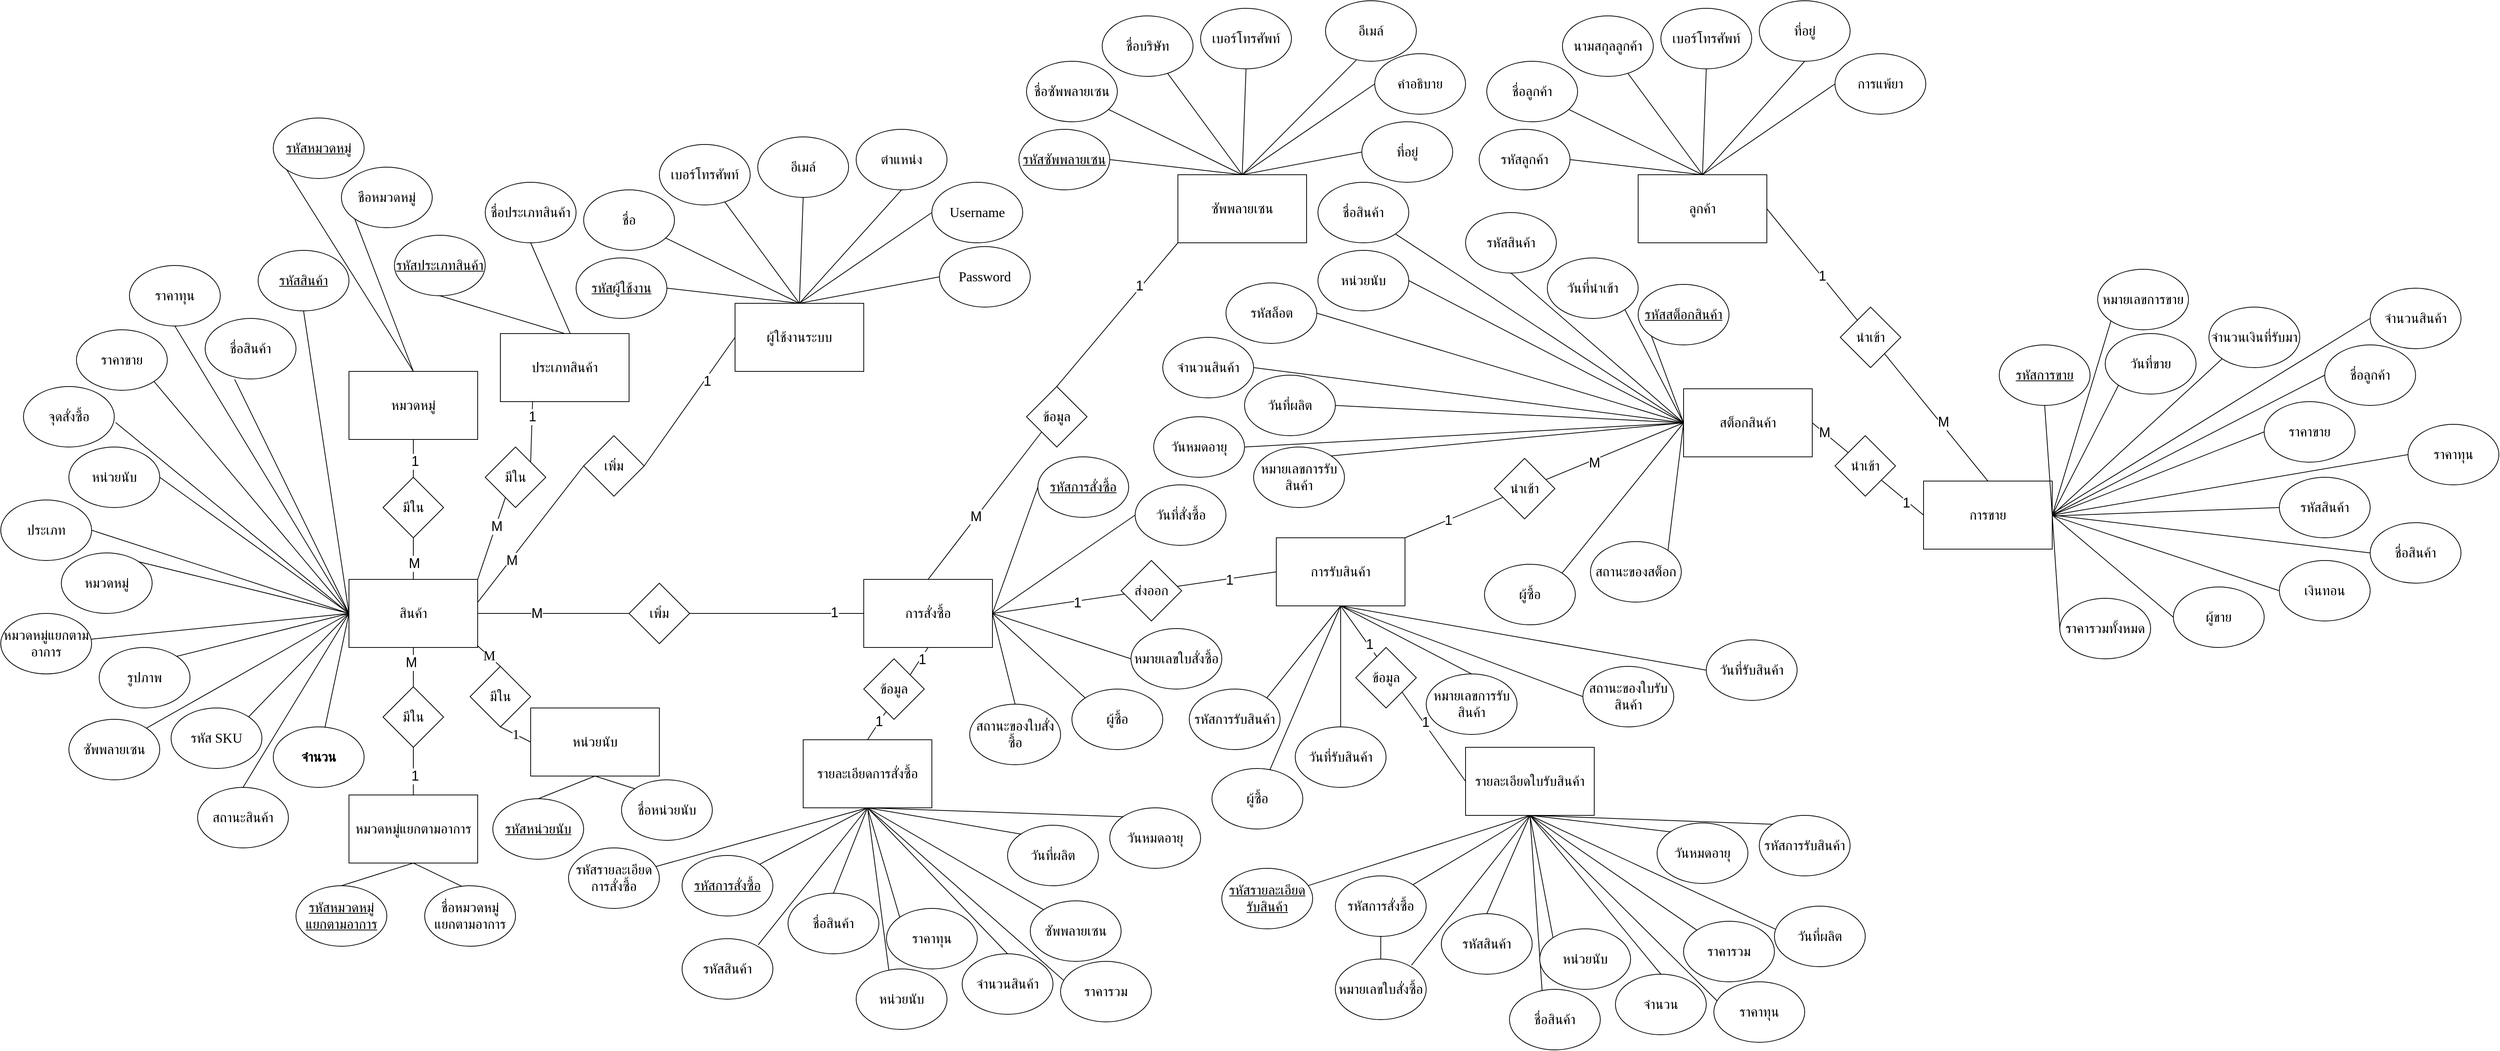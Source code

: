 <mxfile version="20.8.16" type="device"><diagram id="MHvIDbYth9k3ENnRsCTL" name="Page-1"><mxGraphModel dx="5848" dy="3458" grid="1" gridSize="10" guides="1" tooltips="1" connect="1" arrows="1" fold="1" page="1" pageScale="1" pageWidth="850" pageHeight="1100" math="0" shadow="0"><root><mxCell id="0"/><mxCell id="1" parent="0"/><mxCell id="AaY1LVtJrljCJ6bw8c8u-15" style="edgeStyle=none;rounded=0;orthogonalLoop=1;jettySize=auto;html=1;exitX=0.5;exitY=0;exitDx=0;exitDy=0;fontFamily=Tahoma;fontSize=18;endArrow=none;endFill=0;" parent="1" source="AaY1LVtJrljCJ6bw8c8u-1" target="AaY1LVtJrljCJ6bw8c8u-5" edge="1"><mxGeometry relative="1" as="geometry"/></mxCell><mxCell id="AaY1LVtJrljCJ6bw8c8u-16" style="edgeStyle=none;rounded=0;orthogonalLoop=1;jettySize=auto;html=1;exitX=0.5;exitY=0;exitDx=0;exitDy=0;fontFamily=Tahoma;fontSize=18;endArrow=none;endFill=0;" parent="1" source="AaY1LVtJrljCJ6bw8c8u-1" target="AaY1LVtJrljCJ6bw8c8u-6" edge="1"><mxGeometry relative="1" as="geometry"/></mxCell><mxCell id="AaY1LVtJrljCJ6bw8c8u-17" style="edgeStyle=none;rounded=0;orthogonalLoop=1;jettySize=auto;html=1;exitX=0.5;exitY=0;exitDx=0;exitDy=0;entryX=1;entryY=0.5;entryDx=0;entryDy=0;fontFamily=Tahoma;fontSize=18;endArrow=none;endFill=0;" parent="1" source="AaY1LVtJrljCJ6bw8c8u-1" target="AaY1LVtJrljCJ6bw8c8u-7" edge="1"><mxGeometry relative="1" as="geometry"/></mxCell><mxCell id="AaY1LVtJrljCJ6bw8c8u-18" style="edgeStyle=none;rounded=0;orthogonalLoop=1;jettySize=auto;html=1;exitX=0.5;exitY=0;exitDx=0;exitDy=0;entryX=0;entryY=0.5;entryDx=0;entryDy=0;fontFamily=Tahoma;fontSize=18;endArrow=none;endFill=0;" parent="1" source="AaY1LVtJrljCJ6bw8c8u-1" target="AaY1LVtJrljCJ6bw8c8u-8" edge="1"><mxGeometry relative="1" as="geometry"/></mxCell><mxCell id="AaY1LVtJrljCJ6bw8c8u-100" style="edgeStyle=none;rounded=0;orthogonalLoop=1;jettySize=auto;html=1;exitX=0;exitY=0.5;exitDx=0;exitDy=0;entryX=0.999;entryY=0.34;entryDx=0;entryDy=0;entryPerimeter=0;fontFamily=Tahoma;fontSize=18;endArrow=none;endFill=0;startArrow=none;" parent="1" source="viAeNBe3GxDsRrGAmzKJ-30" target="AaY1LVtJrljCJ6bw8c8u-22" edge="1"><mxGeometry relative="1" as="geometry"/></mxCell><mxCell id="viAeNBe3GxDsRrGAmzKJ-33" value="M" style="edgeLabel;html=1;align=center;verticalAlign=middle;resizable=0;points=[];fontSize=18;" parent="AaY1LVtJrljCJ6bw8c8u-100" vertex="1" connectable="0"><mxGeometry x="0.373" y="1" relative="1" as="geometry"><mxPoint as="offset"/></mxGeometry></mxCell><mxCell id="AaY1LVtJrljCJ6bw8c8u-1" value="ผู้ใช้งานระบบ" style="rounded=0;whiteSpace=wrap;html=1;fontSize=18;fontFamily=Tahoma;" parent="1" vertex="1"><mxGeometry x="-710" y="-690" width="170" height="90" as="geometry"/></mxCell><mxCell id="AaY1LVtJrljCJ6bw8c8u-13" style="edgeStyle=none;rounded=0;orthogonalLoop=1;jettySize=auto;html=1;exitX=0.5;exitY=1;exitDx=0;exitDy=0;fontFamily=Tahoma;fontSize=18;endArrow=none;endFill=0;entryX=0.5;entryY=0;entryDx=0;entryDy=0;" parent="1" source="AaY1LVtJrljCJ6bw8c8u-2" target="AaY1LVtJrljCJ6bw8c8u-1" edge="1"><mxGeometry relative="1" as="geometry"/></mxCell><mxCell id="AaY1LVtJrljCJ6bw8c8u-2" value="ตำแหน่ง" style="ellipse;whiteSpace=wrap;html=1;fontFamily=Tahoma;fontSize=18;" parent="1" vertex="1"><mxGeometry x="-550" y="-920" width="120" height="80" as="geometry"/></mxCell><mxCell id="AaY1LVtJrljCJ6bw8c8u-12" style="edgeStyle=none;rounded=0;orthogonalLoop=1;jettySize=auto;html=1;exitX=0;exitY=0.5;exitDx=0;exitDy=0;entryX=0.5;entryY=0;entryDx=0;entryDy=0;fontFamily=Tahoma;fontSize=18;endArrow=none;endFill=0;" parent="1" source="AaY1LVtJrljCJ6bw8c8u-3" target="AaY1LVtJrljCJ6bw8c8u-1" edge="1"><mxGeometry relative="1" as="geometry"/></mxCell><mxCell id="AaY1LVtJrljCJ6bw8c8u-3" value="Username" style="ellipse;whiteSpace=wrap;html=1;fontFamily=Tahoma;fontSize=18;" parent="1" vertex="1"><mxGeometry x="-450" y="-850" width="120" height="80" as="geometry"/></mxCell><mxCell id="AaY1LVtJrljCJ6bw8c8u-14" style="edgeStyle=none;rounded=0;orthogonalLoop=1;jettySize=auto;html=1;exitX=0.5;exitY=1;exitDx=0;exitDy=0;fontFamily=Tahoma;fontSize=18;endArrow=none;endFill=0;" parent="1" source="AaY1LVtJrljCJ6bw8c8u-4" edge="1"><mxGeometry relative="1" as="geometry"><mxPoint x="-625" y="-690" as="targetPoint"/></mxGeometry></mxCell><mxCell id="AaY1LVtJrljCJ6bw8c8u-4" value="อีเมล์" style="ellipse;whiteSpace=wrap;html=1;fontFamily=Tahoma;fontSize=18;" parent="1" vertex="1"><mxGeometry x="-680" y="-910" width="120" height="80" as="geometry"/></mxCell><mxCell id="AaY1LVtJrljCJ6bw8c8u-5" value="เบอร์โทรศัพท์" style="ellipse;whiteSpace=wrap;html=1;fontFamily=Tahoma;fontSize=18;" parent="1" vertex="1"><mxGeometry x="-810" y="-900" width="120" height="80" as="geometry"/></mxCell><mxCell id="AaY1LVtJrljCJ6bw8c8u-6" value="ชื่อ" style="ellipse;whiteSpace=wrap;html=1;fontFamily=Tahoma;fontSize=18;" parent="1" vertex="1"><mxGeometry x="-910" y="-840" width="120" height="80" as="geometry"/></mxCell><mxCell id="AaY1LVtJrljCJ6bw8c8u-7" value="&lt;u style=&quot;font-size: 18px;&quot;&gt;รหัสผู้ใช้งาน&lt;/u&gt;" style="ellipse;whiteSpace=wrap;html=1;fontFamily=Tahoma;fontSize=18;" parent="1" vertex="1"><mxGeometry x="-920" y="-750" width="120" height="80" as="geometry"/></mxCell><mxCell id="AaY1LVtJrljCJ6bw8c8u-8" value="Password" style="ellipse;whiteSpace=wrap;html=1;fontFamily=Tahoma;fontSize=18;" parent="1" vertex="1"><mxGeometry x="-440" y="-765" width="120" height="80" as="geometry"/></mxCell><mxCell id="AaY1LVtJrljCJ6bw8c8u-49" style="edgeStyle=none;rounded=0;orthogonalLoop=1;jettySize=auto;html=1;exitX=0.5;exitY=1;exitDx=0;exitDy=0;fontFamily=Tahoma;fontSize=18;endArrow=none;endFill=0;entryX=0.5;entryY=0;entryDx=0;entryDy=0;" parent="1" source="AaY1LVtJrljCJ6bw8c8u-21" target="AaY1LVtJrljCJ6bw8c8u-22" edge="1"><mxGeometry relative="1" as="geometry"><mxPoint x="-1050" y="-330" as="targetPoint"/></mxGeometry></mxCell><mxCell id="viAeNBe3GxDsRrGAmzKJ-39" value="1" style="edgeLabel;html=1;align=center;verticalAlign=middle;resizable=0;points=[];fontSize=18;" parent="AaY1LVtJrljCJ6bw8c8u-49" vertex="1" connectable="0"><mxGeometry x="-0.692" y="2" relative="1" as="geometry"><mxPoint as="offset"/></mxGeometry></mxCell><mxCell id="viAeNBe3GxDsRrGAmzKJ-40" value="M" style="edgeLabel;html=1;align=center;verticalAlign=middle;resizable=0;points=[];fontSize=18;" parent="AaY1LVtJrljCJ6bw8c8u-49" vertex="1" connectable="0"><mxGeometry x="0.774" y="1" relative="1" as="geometry"><mxPoint as="offset"/></mxGeometry></mxCell><mxCell id="AaY1LVtJrljCJ6bw8c8u-50" style="edgeStyle=none;rounded=0;orthogonalLoop=1;jettySize=auto;html=1;exitX=0.5;exitY=0;exitDx=0;exitDy=0;entryX=0;entryY=1;entryDx=0;entryDy=0;fontFamily=Tahoma;fontSize=18;endArrow=none;endFill=0;" parent="1" source="AaY1LVtJrljCJ6bw8c8u-21" target="AaY1LVtJrljCJ6bw8c8u-41" edge="1"><mxGeometry relative="1" as="geometry"/></mxCell><mxCell id="AaY1LVtJrljCJ6bw8c8u-51" style="edgeStyle=none;rounded=0;orthogonalLoop=1;jettySize=auto;html=1;exitX=0.5;exitY=0;exitDx=0;exitDy=0;entryX=0;entryY=1;entryDx=0;entryDy=0;fontFamily=Tahoma;fontSize=18;endArrow=none;endFill=0;" parent="1" source="AaY1LVtJrljCJ6bw8c8u-21" target="AaY1LVtJrljCJ6bw8c8u-40" edge="1"><mxGeometry relative="1" as="geometry"/></mxCell><mxCell id="AaY1LVtJrljCJ6bw8c8u-21" value="หมวดหมู่" style="rounded=0;whiteSpace=wrap;html=1;fontSize=18;fontFamily=Tahoma;" parent="1" vertex="1"><mxGeometry x="-1220" y="-600" width="170" height="90" as="geometry"/></mxCell><mxCell id="AaY1LVtJrljCJ6bw8c8u-52" style="edgeStyle=none;rounded=0;orthogonalLoop=1;jettySize=auto;html=1;exitX=0;exitY=0.5;exitDx=0;exitDy=0;entryX=0.325;entryY=1.008;entryDx=0;entryDy=0;entryPerimeter=0;fontFamily=Tahoma;fontSize=18;endArrow=none;endFill=0;" parent="1" source="AaY1LVtJrljCJ6bw8c8u-22" target="AaY1LVtJrljCJ6bw8c8u-35" edge="1"><mxGeometry relative="1" as="geometry"/></mxCell><mxCell id="AaY1LVtJrljCJ6bw8c8u-53" style="edgeStyle=none;rounded=0;orthogonalLoop=1;jettySize=auto;html=1;exitX=0;exitY=0.5;exitDx=0;exitDy=0;entryX=0.5;entryY=1;entryDx=0;entryDy=0;fontFamily=Tahoma;fontSize=18;endArrow=none;endFill=0;" parent="1" source="AaY1LVtJrljCJ6bw8c8u-22" target="AaY1LVtJrljCJ6bw8c8u-34" edge="1"><mxGeometry relative="1" as="geometry"/></mxCell><mxCell id="AaY1LVtJrljCJ6bw8c8u-54" style="edgeStyle=none;rounded=0;orthogonalLoop=1;jettySize=auto;html=1;fontFamily=Tahoma;fontSize=18;endArrow=none;endFill=0;exitX=0;exitY=0.5;exitDx=0;exitDy=0;" parent="1" source="AaY1LVtJrljCJ6bw8c8u-22" target="AaY1LVtJrljCJ6bw8c8u-27" edge="1"><mxGeometry relative="1" as="geometry"><mxPoint x="-1140" y="-330" as="sourcePoint"/></mxGeometry></mxCell><mxCell id="AaY1LVtJrljCJ6bw8c8u-55" style="edgeStyle=none;rounded=0;orthogonalLoop=1;jettySize=auto;html=1;entryX=1;entryY=1;entryDx=0;entryDy=0;fontFamily=Tahoma;fontSize=18;endArrow=none;endFill=0;exitX=0;exitY=0.5;exitDx=0;exitDy=0;" parent="1" source="AaY1LVtJrljCJ6bw8c8u-22" target="AaY1LVtJrljCJ6bw8c8u-36" edge="1"><mxGeometry relative="1" as="geometry"><mxPoint x="-1200" y="-330" as="sourcePoint"/></mxGeometry></mxCell><mxCell id="AaY1LVtJrljCJ6bw8c8u-56" style="edgeStyle=none;rounded=0;orthogonalLoop=1;jettySize=auto;html=1;exitX=0;exitY=0.5;exitDx=0;exitDy=0;entryX=1.014;entryY=0.594;entryDx=0;entryDy=0;entryPerimeter=0;fontFamily=Tahoma;fontSize=18;endArrow=none;endFill=0;" parent="1" source="AaY1LVtJrljCJ6bw8c8u-22" target="AaY1LVtJrljCJ6bw8c8u-28" edge="1"><mxGeometry relative="1" as="geometry"/></mxCell><mxCell id="AaY1LVtJrljCJ6bw8c8u-57" style="edgeStyle=none;rounded=0;orthogonalLoop=1;jettySize=auto;html=1;exitX=0;exitY=0.5;exitDx=0;exitDy=0;entryX=1;entryY=0.5;entryDx=0;entryDy=0;fontFamily=Tahoma;fontSize=18;endArrow=none;endFill=0;" parent="1" source="AaY1LVtJrljCJ6bw8c8u-22" target="AaY1LVtJrljCJ6bw8c8u-38" edge="1"><mxGeometry relative="1" as="geometry"/></mxCell><mxCell id="AaY1LVtJrljCJ6bw8c8u-58" style="edgeStyle=none;rounded=0;orthogonalLoop=1;jettySize=auto;html=1;entryX=1;entryY=0.5;entryDx=0;entryDy=0;fontFamily=Tahoma;fontSize=18;endArrow=none;endFill=0;" parent="1" target="AaY1LVtJrljCJ6bw8c8u-26" edge="1"><mxGeometry relative="1" as="geometry"><mxPoint x="-1220" y="-280" as="sourcePoint"/></mxGeometry></mxCell><mxCell id="AaY1LVtJrljCJ6bw8c8u-59" style="edgeStyle=none;rounded=0;orthogonalLoop=1;jettySize=auto;html=1;exitX=0;exitY=0.5;exitDx=0;exitDy=0;entryX=1;entryY=0;entryDx=0;entryDy=0;fontFamily=Tahoma;fontSize=18;endArrow=none;endFill=0;" parent="1" source="AaY1LVtJrljCJ6bw8c8u-22" target="AaY1LVtJrljCJ6bw8c8u-32" edge="1"><mxGeometry relative="1" as="geometry"/></mxCell><mxCell id="AaY1LVtJrljCJ6bw8c8u-60" style="edgeStyle=none;rounded=0;orthogonalLoop=1;jettySize=auto;html=1;exitX=0;exitY=0.5;exitDx=0;exitDy=0;entryX=1;entryY=0;entryDx=0;entryDy=0;fontFamily=Tahoma;fontSize=18;endArrow=none;endFill=0;" parent="1" source="AaY1LVtJrljCJ6bw8c8u-22" target="AaY1LVtJrljCJ6bw8c8u-33" edge="1"><mxGeometry relative="1" as="geometry"/></mxCell><mxCell id="AaY1LVtJrljCJ6bw8c8u-61" style="edgeStyle=none;rounded=0;orthogonalLoop=1;jettySize=auto;html=1;exitX=0;exitY=0.5;exitDx=0;exitDy=0;entryX=0.5;entryY=0;entryDx=0;entryDy=0;fontFamily=Tahoma;fontSize=18;endArrow=none;endFill=0;" parent="1" source="AaY1LVtJrljCJ6bw8c8u-22" target="AaY1LVtJrljCJ6bw8c8u-31" edge="1"><mxGeometry relative="1" as="geometry"/></mxCell><mxCell id="AaY1LVtJrljCJ6bw8c8u-62" style="edgeStyle=none;rounded=0;orthogonalLoop=1;jettySize=auto;html=1;exitX=0;exitY=0.5;exitDx=0;exitDy=0;entryX=0.5;entryY=1;entryDx=0;entryDy=0;fontFamily=Tahoma;fontSize=18;endArrow=none;endFill=0;" parent="1" source="AaY1LVtJrljCJ6bw8c8u-22" target="AaY1LVtJrljCJ6bw8c8u-29" edge="1"><mxGeometry relative="1" as="geometry"/></mxCell><mxCell id="AaY1LVtJrljCJ6bw8c8u-63" style="edgeStyle=none;rounded=0;orthogonalLoop=1;jettySize=auto;html=1;exitX=0;exitY=0.5;exitDx=0;exitDy=0;fontFamily=Tahoma;fontSize=18;endArrow=none;endFill=0;" parent="1" source="AaY1LVtJrljCJ6bw8c8u-22" target="AaY1LVtJrljCJ6bw8c8u-30" edge="1"><mxGeometry relative="1" as="geometry"/></mxCell><mxCell id="AaY1LVtJrljCJ6bw8c8u-64" style="edgeStyle=none;rounded=0;orthogonalLoop=1;jettySize=auto;html=1;exitX=0;exitY=0.5;exitDx=0;exitDy=0;entryX=1;entryY=0;entryDx=0;entryDy=0;fontFamily=Tahoma;fontSize=18;endArrow=none;endFill=0;" parent="1" source="AaY1LVtJrljCJ6bw8c8u-22" target="AaY1LVtJrljCJ6bw8c8u-37" edge="1"><mxGeometry relative="1" as="geometry"/></mxCell><mxCell id="AaY1LVtJrljCJ6bw8c8u-65" style="edgeStyle=none;rounded=0;orthogonalLoop=1;jettySize=auto;html=1;exitX=0;exitY=0.5;exitDx=0;exitDy=0;entryX=1;entryY=0;entryDx=0;entryDy=0;fontFamily=Tahoma;fontSize=18;endArrow=none;endFill=0;" parent="1" source="AaY1LVtJrljCJ6bw8c8u-22" target="AaY1LVtJrljCJ6bw8c8u-39" edge="1"><mxGeometry relative="1" as="geometry"/></mxCell><mxCell id="AaY1LVtJrljCJ6bw8c8u-139" style="edgeStyle=none;rounded=0;orthogonalLoop=1;jettySize=auto;html=1;exitX=1;exitY=0.5;exitDx=0;exitDy=0;fontFamily=Tahoma;fontSize=18;endArrow=none;endFill=0;" parent="1" source="AaY1LVtJrljCJ6bw8c8u-22" target="AaY1LVtJrljCJ6bw8c8u-101" edge="1"><mxGeometry relative="1" as="geometry"/></mxCell><mxCell id="viAeNBe3GxDsRrGAmzKJ-36" value="M" style="edgeLabel;html=1;align=center;verticalAlign=middle;resizable=0;points=[];fontSize=18;" parent="AaY1LVtJrljCJ6bw8c8u-139" vertex="1" connectable="0"><mxGeometry x="-0.696" relative="1" as="geometry"><mxPoint as="offset"/></mxGeometry></mxCell><mxCell id="viAeNBe3GxDsRrGAmzKJ-37" value="1" style="edgeLabel;html=1;align=center;verticalAlign=middle;resizable=0;points=[];fontSize=18;" parent="AaY1LVtJrljCJ6bw8c8u-139" vertex="1" connectable="0"><mxGeometry x="0.845" y="1" relative="1" as="geometry"><mxPoint as="offset"/></mxGeometry></mxCell><mxCell id="AaY1LVtJrljCJ6bw8c8u-22" value="สินค้า" style="rounded=0;whiteSpace=wrap;html=1;fontSize=18;fontFamily=Tahoma;" parent="1" vertex="1"><mxGeometry x="-1220" y="-325" width="170" height="90" as="geometry"/></mxCell><mxCell id="AaY1LVtJrljCJ6bw8c8u-72" style="edgeStyle=none;rounded=0;orthogonalLoop=1;jettySize=auto;html=1;exitX=0.5;exitY=0;exitDx=0;exitDy=0;entryX=0.5;entryY=1;entryDx=0;entryDy=0;fontFamily=Tahoma;fontSize=18;endArrow=none;endFill=0;" parent="1" source="AaY1LVtJrljCJ6bw8c8u-23" target="AaY1LVtJrljCJ6bw8c8u-22" edge="1"><mxGeometry relative="1" as="geometry"/></mxCell><mxCell id="viAeNBe3GxDsRrGAmzKJ-46" value="M" style="edgeLabel;html=1;align=center;verticalAlign=middle;resizable=0;points=[];fontSize=18;" parent="AaY1LVtJrljCJ6bw8c8u-72" vertex="1" connectable="0"><mxGeometry x="0.793" y="3" relative="1" as="geometry"><mxPoint as="offset"/></mxGeometry></mxCell><mxCell id="viAeNBe3GxDsRrGAmzKJ-47" value="1" style="edgeLabel;html=1;align=center;verticalAlign=middle;resizable=0;points=[];fontSize=18;" parent="AaY1LVtJrljCJ6bw8c8u-72" vertex="1" connectable="0"><mxGeometry x="-0.741" y="-2" relative="1" as="geometry"><mxPoint as="offset"/></mxGeometry></mxCell><mxCell id="AaY1LVtJrljCJ6bw8c8u-73" style="edgeStyle=none;rounded=0;orthogonalLoop=1;jettySize=auto;html=1;exitX=0.5;exitY=1;exitDx=0;exitDy=0;entryX=0.414;entryY=0.013;entryDx=0;entryDy=0;entryPerimeter=0;fontFamily=Tahoma;fontSize=18;endArrow=none;endFill=0;" parent="1" source="AaY1LVtJrljCJ6bw8c8u-23" target="AaY1LVtJrljCJ6bw8c8u-43" edge="1"><mxGeometry relative="1" as="geometry"/></mxCell><mxCell id="AaY1LVtJrljCJ6bw8c8u-74" style="edgeStyle=none;rounded=0;orthogonalLoop=1;jettySize=auto;html=1;exitX=0.5;exitY=1;exitDx=0;exitDy=0;entryX=0.5;entryY=0;entryDx=0;entryDy=0;fontFamily=Tahoma;fontSize=18;endArrow=none;endFill=0;" parent="1" source="AaY1LVtJrljCJ6bw8c8u-23" target="AaY1LVtJrljCJ6bw8c8u-44" edge="1"><mxGeometry relative="1" as="geometry"/></mxCell><mxCell id="AaY1LVtJrljCJ6bw8c8u-23" value="หมวดหมู่แยกตามอาการ" style="rounded=0;whiteSpace=wrap;html=1;fontSize=18;fontFamily=Tahoma;" parent="1" vertex="1"><mxGeometry x="-1220" y="-40" width="170" height="90" as="geometry"/></mxCell><mxCell id="AaY1LVtJrljCJ6bw8c8u-69" style="edgeStyle=none;rounded=0;orthogonalLoop=1;jettySize=auto;html=1;exitX=0.5;exitY=0;exitDx=0;exitDy=0;entryX=0.5;entryY=1;entryDx=0;entryDy=0;fontFamily=Tahoma;fontSize=18;endArrow=none;endFill=0;" parent="1" source="AaY1LVtJrljCJ6bw8c8u-24" target="AaY1LVtJrljCJ6bw8c8u-47" edge="1"><mxGeometry relative="1" as="geometry"/></mxCell><mxCell id="AaY1LVtJrljCJ6bw8c8u-70" style="edgeStyle=none;rounded=0;orthogonalLoop=1;jettySize=auto;html=1;exitX=0.543;exitY=0.001;exitDx=0;exitDy=0;entryX=0.5;entryY=1;entryDx=0;entryDy=0;fontFamily=Tahoma;fontSize=18;endArrow=none;endFill=0;exitPerimeter=0;" parent="1" source="AaY1LVtJrljCJ6bw8c8u-24" target="AaY1LVtJrljCJ6bw8c8u-48" edge="1"><mxGeometry relative="1" as="geometry"/></mxCell><mxCell id="AaY1LVtJrljCJ6bw8c8u-82" style="edgeStyle=none;rounded=0;orthogonalLoop=1;jettySize=auto;html=1;exitX=0.25;exitY=1;exitDx=0;exitDy=0;entryX=1;entryY=0;entryDx=0;entryDy=0;fontFamily=Tahoma;fontSize=18;endArrow=none;endFill=0;startArrow=none;" parent="1" source="viAeNBe3GxDsRrGAmzKJ-41" target="AaY1LVtJrljCJ6bw8c8u-22" edge="1"><mxGeometry relative="1" as="geometry"/></mxCell><mxCell id="viAeNBe3GxDsRrGAmzKJ-43" value="M" style="edgeLabel;html=1;align=center;verticalAlign=middle;resizable=0;points=[];fontSize=18;" parent="AaY1LVtJrljCJ6bw8c8u-82" vertex="1" connectable="0"><mxGeometry x="-0.303" y="1" relative="1" as="geometry"><mxPoint as="offset"/></mxGeometry></mxCell><mxCell id="AaY1LVtJrljCJ6bw8c8u-24" value="ประเภทสินค้า" style="rounded=0;whiteSpace=wrap;html=1;fontSize=18;fontFamily=Tahoma;" parent="1" vertex="1"><mxGeometry x="-1020" y="-650" width="170" height="90" as="geometry"/></mxCell><mxCell id="AaY1LVtJrljCJ6bw8c8u-26" value="ประเภท" style="ellipse;whiteSpace=wrap;html=1;fontFamily=Tahoma;fontSize=18;" parent="1" vertex="1"><mxGeometry x="-1680" y="-430" width="120" height="80" as="geometry"/></mxCell><mxCell id="AaY1LVtJrljCJ6bw8c8u-27" value="หมวดหมู่แยกตามอาการ" style="ellipse;whiteSpace=wrap;html=1;fontFamily=Tahoma;fontSize=18;" parent="1" vertex="1"><mxGeometry x="-1680" y="-280" width="120" height="80" as="geometry"/></mxCell><mxCell id="AaY1LVtJrljCJ6bw8c8u-28" value="จุดสั่งซื้อ" style="ellipse;whiteSpace=wrap;html=1;fontFamily=Tahoma;fontSize=18;" parent="1" vertex="1"><mxGeometry x="-1650" y="-580" width="120" height="80" as="geometry"/></mxCell><mxCell id="AaY1LVtJrljCJ6bw8c8u-29" value="&lt;u style=&quot;font-size: 18px;&quot;&gt;รหัสสินค้า&lt;/u&gt;" style="ellipse;whiteSpace=wrap;html=1;fontFamily=Tahoma;fontSize=18;" parent="1" vertex="1"><mxGeometry x="-1340" y="-760" width="120" height="80" as="geometry"/></mxCell><mxCell id="AaY1LVtJrljCJ6bw8c8u-30" value="จำนวน" style="ellipse;whiteSpace=wrap;html=1;fontFamily=Tahoma;fontSize=18;fontStyle=1" parent="1" vertex="1"><mxGeometry x="-1320" y="-130" width="120" height="80" as="geometry"/></mxCell><mxCell id="AaY1LVtJrljCJ6bw8c8u-31" value="สถานะสินค้า" style="ellipse;whiteSpace=wrap;html=1;fontFamily=Tahoma;fontSize=18;" parent="1" vertex="1"><mxGeometry x="-1420" y="-50" width="120" height="80" as="geometry"/></mxCell><mxCell id="AaY1LVtJrljCJ6bw8c8u-32" value="หมวดหมู่" style="ellipse;whiteSpace=wrap;html=1;fontFamily=Tahoma;fontSize=18;" parent="1" vertex="1"><mxGeometry x="-1600" y="-360" width="120" height="80" as="geometry"/></mxCell><mxCell id="AaY1LVtJrljCJ6bw8c8u-33" value="รูปภาพ" style="ellipse;whiteSpace=wrap;html=1;fontFamily=Tahoma;fontSize=18;" parent="1" vertex="1"><mxGeometry x="-1550" y="-235" width="120" height="80" as="geometry"/></mxCell><mxCell id="AaY1LVtJrljCJ6bw8c8u-34" value="ราคาทุน" style="ellipse;whiteSpace=wrap;html=1;fontFamily=Tahoma;fontSize=18;" parent="1" vertex="1"><mxGeometry x="-1510" y="-740" width="120" height="80" as="geometry"/></mxCell><mxCell id="AaY1LVtJrljCJ6bw8c8u-35" value="ชื่อสินค้า" style="ellipse;whiteSpace=wrap;html=1;fontFamily=Tahoma;fontSize=18;" parent="1" vertex="1"><mxGeometry x="-1410" y="-670" width="120" height="80" as="geometry"/></mxCell><mxCell id="AaY1LVtJrljCJ6bw8c8u-36" value="ราคาขาย" style="ellipse;whiteSpace=wrap;html=1;fontFamily=Tahoma;fontSize=18;" parent="1" vertex="1"><mxGeometry x="-1580" y="-655" width="120" height="80" as="geometry"/></mxCell><mxCell id="AaY1LVtJrljCJ6bw8c8u-37" value="ซัพพลายเซน" style="ellipse;whiteSpace=wrap;html=1;fontFamily=Tahoma;fontSize=18;" parent="1" vertex="1"><mxGeometry x="-1590" y="-140" width="120" height="80" as="geometry"/></mxCell><mxCell id="AaY1LVtJrljCJ6bw8c8u-38" value="หน่วยนับ" style="ellipse;whiteSpace=wrap;html=1;fontFamily=Tahoma;fontSize=18;" parent="1" vertex="1"><mxGeometry x="-1590" y="-500" width="120" height="80" as="geometry"/></mxCell><mxCell id="AaY1LVtJrljCJ6bw8c8u-39" value="รหัส SKU" style="ellipse;whiteSpace=wrap;html=1;fontFamily=Tahoma;fontSize=18;" parent="1" vertex="1"><mxGeometry x="-1455" y="-155" width="120" height="80" as="geometry"/></mxCell><mxCell id="AaY1LVtJrljCJ6bw8c8u-40" value="ชือหมวดหมู่" style="ellipse;whiteSpace=wrap;html=1;fontFamily=Tahoma;fontSize=18;" parent="1" vertex="1"><mxGeometry x="-1230" y="-870" width="120" height="80" as="geometry"/></mxCell><mxCell id="AaY1LVtJrljCJ6bw8c8u-41" value="รหัสหมวดหมู่" style="ellipse;whiteSpace=wrap;html=1;fontFamily=Tahoma;fontSize=18;fontStyle=4" parent="1" vertex="1"><mxGeometry x="-1320" y="-935" width="120" height="80" as="geometry"/></mxCell><mxCell id="AaY1LVtJrljCJ6bw8c8u-43" value="ชื่อหมวดหมู่&lt;br style=&quot;font-size: 18px;&quot;&gt;แยกตามอาการ" style="ellipse;whiteSpace=wrap;html=1;fontFamily=Tahoma;fontSize=18;" parent="1" vertex="1"><mxGeometry x="-1120" y="80" width="120" height="80" as="geometry"/></mxCell><mxCell id="AaY1LVtJrljCJ6bw8c8u-44" value="รหัสหมวดหมู่&lt;br style=&quot;font-size: 18px;&quot;&gt;แยกตามอาการ" style="ellipse;whiteSpace=wrap;html=1;fontFamily=Tahoma;fontSize=18;fontStyle=4" parent="1" vertex="1"><mxGeometry x="-1290" y="80" width="120" height="80" as="geometry"/></mxCell><mxCell id="AaY1LVtJrljCJ6bw8c8u-47" value="&lt;u style=&quot;font-size: 18px;&quot;&gt;รหัสประเภทสินค้า&lt;/u&gt;" style="ellipse;whiteSpace=wrap;html=1;fontFamily=Tahoma;fontSize=18;" parent="1" vertex="1"><mxGeometry x="-1160" y="-780" width="120" height="80" as="geometry"/></mxCell><mxCell id="AaY1LVtJrljCJ6bw8c8u-48" value="ชื่อประเภทสินค้า" style="ellipse;whiteSpace=wrap;html=1;fontFamily=Tahoma;fontSize=18;" parent="1" vertex="1"><mxGeometry x="-1040" y="-850" width="120" height="80" as="geometry"/></mxCell><mxCell id="AaY1LVtJrljCJ6bw8c8u-76" style="edgeStyle=none;rounded=0;orthogonalLoop=1;jettySize=auto;html=1;exitX=0.5;exitY=1;exitDx=0;exitDy=0;entryX=0;entryY=0;entryDx=0;entryDy=0;fontFamily=Tahoma;fontSize=18;endArrow=none;endFill=0;" parent="1" source="AaY1LVtJrljCJ6bw8c8u-78" target="AaY1LVtJrljCJ6bw8c8u-79" edge="1"><mxGeometry relative="1" as="geometry"/></mxCell><mxCell id="AaY1LVtJrljCJ6bw8c8u-77" style="edgeStyle=none;rounded=0;orthogonalLoop=1;jettySize=auto;html=1;exitX=0.5;exitY=1;exitDx=0;exitDy=0;entryX=0.5;entryY=0;entryDx=0;entryDy=0;fontFamily=Tahoma;fontSize=18;endArrow=none;endFill=0;" parent="1" source="AaY1LVtJrljCJ6bw8c8u-78" target="AaY1LVtJrljCJ6bw8c8u-80" edge="1"><mxGeometry relative="1" as="geometry"/></mxCell><mxCell id="AaY1LVtJrljCJ6bw8c8u-84" value="M" style="edgeStyle=none;rounded=0;orthogonalLoop=1;jettySize=auto;html=1;exitX=0.5;exitY=0;exitDx=0;exitDy=0;entryX=0.996;entryY=0.97;entryDx=0;entryDy=0;entryPerimeter=0;fontFamily=Tahoma;fontSize=18;endArrow=none;endFill=0;startArrow=none;" parent="1" source="viAeNBe3GxDsRrGAmzKJ-48" target="AaY1LVtJrljCJ6bw8c8u-22" edge="1"><mxGeometry relative="1" as="geometry"/></mxCell><mxCell id="AaY1LVtJrljCJ6bw8c8u-78" value="หน่วยนับ" style="rounded=0;whiteSpace=wrap;html=1;fontSize=18;fontFamily=Tahoma;" parent="1" vertex="1"><mxGeometry x="-980" y="-155" width="170" height="90" as="geometry"/></mxCell><mxCell id="AaY1LVtJrljCJ6bw8c8u-79" value="ชื่อหน่วยนับ" style="ellipse;whiteSpace=wrap;html=1;fontFamily=Tahoma;fontSize=18;" parent="1" vertex="1"><mxGeometry x="-860" y="-60" width="120" height="80" as="geometry"/></mxCell><mxCell id="AaY1LVtJrljCJ6bw8c8u-80" value="รหัสหน่วยนับ" style="ellipse;whiteSpace=wrap;html=1;fontFamily=Tahoma;fontSize=18;fontStyle=4" parent="1" vertex="1"><mxGeometry x="-1030" y="-35" width="120" height="80" as="geometry"/></mxCell><mxCell id="AaY1LVtJrljCJ6bw8c8u-138" style="edgeStyle=none;rounded=0;orthogonalLoop=1;jettySize=auto;html=1;exitX=0.5;exitY=1;exitDx=0;exitDy=0;entryX=0.5;entryY=0;entryDx=0;entryDy=0;fontFamily=Tahoma;fontSize=18;endArrow=none;endFill=0;" parent="1" source="AaY1LVtJrljCJ6bw8c8u-101" target="AaY1LVtJrljCJ6bw8c8u-113" edge="1"><mxGeometry relative="1" as="geometry"/></mxCell><mxCell id="viAeNBe3GxDsRrGAmzKJ-52" value="1" style="edgeLabel;html=1;align=center;verticalAlign=middle;resizable=0;points=[];fontSize=18;" parent="AaY1LVtJrljCJ6bw8c8u-138" vertex="1" connectable="0"><mxGeometry x="-0.761" y="2" relative="1" as="geometry"><mxPoint as="offset"/></mxGeometry></mxCell><mxCell id="viAeNBe3GxDsRrGAmzKJ-53" value="1" style="edgeLabel;html=1;align=center;verticalAlign=middle;resizable=0;points=[];fontSize=18;" parent="AaY1LVtJrljCJ6bw8c8u-138" vertex="1" connectable="0"><mxGeometry x="0.61" y="-1" relative="1" as="geometry"><mxPoint as="offset"/></mxGeometry></mxCell><mxCell id="viAeNBe3GxDsRrGAmzKJ-60" style="edgeStyle=none;rounded=0;orthogonalLoop=1;jettySize=auto;html=1;exitX=1;exitY=0.5;exitDx=0;exitDy=0;entryX=0;entryY=0.5;entryDx=0;entryDy=0;fontSize=18;endArrow=none;endFill=0;" parent="1" source="AaY1LVtJrljCJ6bw8c8u-101" target="AaY1LVtJrljCJ6bw8c8u-142" edge="1"><mxGeometry relative="1" as="geometry"/></mxCell><mxCell id="viAeNBe3GxDsRrGAmzKJ-63" value="1" style="edgeLabel;html=1;align=center;verticalAlign=middle;resizable=0;points=[];fontSize=18;" parent="viAeNBe3GxDsRrGAmzKJ-60" vertex="1" connectable="0"><mxGeometry x="-0.405" y="-2" relative="1" as="geometry"><mxPoint as="offset"/></mxGeometry></mxCell><mxCell id="viAeNBe3GxDsRrGAmzKJ-64" value="1" style="edgeLabel;html=1;align=center;verticalAlign=middle;resizable=0;points=[];fontSize=18;" parent="viAeNBe3GxDsRrGAmzKJ-60" vertex="1" connectable="0"><mxGeometry x="0.665" y="-2" relative="1" as="geometry"><mxPoint as="offset"/></mxGeometry></mxCell><mxCell id="AaY1LVtJrljCJ6bw8c8u-101" value="การสั่งซื้อ" style="rounded=0;whiteSpace=wrap;html=1;fontSize=18;fontFamily=Tahoma;" parent="1" vertex="1"><mxGeometry x="-540" y="-325" width="170" height="90" as="geometry"/></mxCell><mxCell id="AaY1LVtJrljCJ6bw8c8u-107" style="edgeStyle=none;rounded=0;orthogonalLoop=1;jettySize=auto;html=1;exitX=0;exitY=0.5;exitDx=0;exitDy=0;entryX=1;entryY=0.5;entryDx=0;entryDy=0;fontFamily=Tahoma;fontSize=18;endArrow=none;endFill=0;" parent="1" source="AaY1LVtJrljCJ6bw8c8u-102" target="AaY1LVtJrljCJ6bw8c8u-101" edge="1"><mxGeometry relative="1" as="geometry"/></mxCell><mxCell id="AaY1LVtJrljCJ6bw8c8u-102" value="รหัสการสั่งซื้อ" style="ellipse;whiteSpace=wrap;html=1;fontFamily=Tahoma;fontSize=18;fontStyle=4" parent="1" vertex="1"><mxGeometry x="-310" y="-487" width="120" height="80" as="geometry"/></mxCell><mxCell id="AaY1LVtJrljCJ6bw8c8u-108" style="edgeStyle=none;rounded=0;orthogonalLoop=1;jettySize=auto;html=1;exitX=0;exitY=0.5;exitDx=0;exitDy=0;fontFamily=Tahoma;fontSize=18;endArrow=none;endFill=0;" parent="1" source="AaY1LVtJrljCJ6bw8c8u-103" edge="1"><mxGeometry relative="1" as="geometry"><mxPoint x="-370" y="-280" as="targetPoint"/></mxGeometry></mxCell><mxCell id="AaY1LVtJrljCJ6bw8c8u-103" value="วันที่สั่งซื้อ" style="ellipse;whiteSpace=wrap;html=1;fontFamily=Tahoma;fontSize=18;" parent="1" vertex="1"><mxGeometry x="-181.5" y="-450" width="120" height="80" as="geometry"/></mxCell><mxCell id="AaY1LVtJrljCJ6bw8c8u-111" style="edgeStyle=none;rounded=0;orthogonalLoop=1;jettySize=auto;html=1;exitX=0;exitY=0;exitDx=0;exitDy=0;entryX=1;entryY=0.5;entryDx=0;entryDy=0;fontFamily=Tahoma;fontSize=18;endArrow=none;endFill=0;" parent="1" source="AaY1LVtJrljCJ6bw8c8u-104" target="AaY1LVtJrljCJ6bw8c8u-101" edge="1"><mxGeometry relative="1" as="geometry"/></mxCell><mxCell id="AaY1LVtJrljCJ6bw8c8u-104" value="ผู้ซื้อ" style="ellipse;whiteSpace=wrap;html=1;fontFamily=Tahoma;fontSize=18;" parent="1" vertex="1"><mxGeometry x="-265" y="-180" width="120" height="80" as="geometry"/></mxCell><mxCell id="AaY1LVtJrljCJ6bw8c8u-110" style="edgeStyle=none;rounded=0;orthogonalLoop=1;jettySize=auto;html=1;exitX=0;exitY=0.5;exitDx=0;exitDy=0;entryX=1;entryY=0.5;entryDx=0;entryDy=0;fontFamily=Tahoma;fontSize=18;endArrow=none;endFill=0;" parent="1" source="AaY1LVtJrljCJ6bw8c8u-105" target="AaY1LVtJrljCJ6bw8c8u-101" edge="1"><mxGeometry relative="1" as="geometry"/></mxCell><mxCell id="AaY1LVtJrljCJ6bw8c8u-105" value="หมายเลขใบสั่งซื้อ" style="ellipse;whiteSpace=wrap;html=1;fontFamily=Tahoma;fontSize=18;" parent="1" vertex="1"><mxGeometry x="-187" y="-260" width="120" height="80" as="geometry"/></mxCell><mxCell id="AaY1LVtJrljCJ6bw8c8u-112" style="edgeStyle=none;rounded=0;orthogonalLoop=1;jettySize=auto;html=1;exitX=0.5;exitY=0;exitDx=0;exitDy=0;entryX=1;entryY=0.5;entryDx=0;entryDy=0;fontFamily=Tahoma;fontSize=18;endArrow=none;endFill=0;" parent="1" source="AaY1LVtJrljCJ6bw8c8u-106" target="AaY1LVtJrljCJ6bw8c8u-101" edge="1"><mxGeometry relative="1" as="geometry"/></mxCell><mxCell id="AaY1LVtJrljCJ6bw8c8u-106" value="สถานะของใบสั่งซื้อ" style="ellipse;whiteSpace=wrap;html=1;fontFamily=Tahoma;fontSize=18;" parent="1" vertex="1"><mxGeometry x="-400" y="-160" width="120" height="80" as="geometry"/></mxCell><mxCell id="AaY1LVtJrljCJ6bw8c8u-124" style="edgeStyle=none;rounded=0;orthogonalLoop=1;jettySize=auto;html=1;exitX=0.5;exitY=1;exitDx=0;exitDy=0;fontFamily=Tahoma;fontSize=18;endArrow=none;endFill=0;" parent="1" source="AaY1LVtJrljCJ6bw8c8u-113" target="AaY1LVtJrljCJ6bw8c8u-114" edge="1"><mxGeometry relative="1" as="geometry"/></mxCell><mxCell id="AaY1LVtJrljCJ6bw8c8u-125" style="edgeStyle=none;rounded=0;orthogonalLoop=1;jettySize=auto;html=1;exitX=0.5;exitY=1;exitDx=0;exitDy=0;entryX=1;entryY=0;entryDx=0;entryDy=0;fontFamily=Tahoma;fontSize=18;endArrow=none;endFill=0;" parent="1" source="AaY1LVtJrljCJ6bw8c8u-113" target="AaY1LVtJrljCJ6bw8c8u-115" edge="1"><mxGeometry relative="1" as="geometry"/></mxCell><mxCell id="AaY1LVtJrljCJ6bw8c8u-126" style="edgeStyle=none;rounded=0;orthogonalLoop=1;jettySize=auto;html=1;exitX=0.5;exitY=1;exitDx=0;exitDy=0;entryX=0.838;entryY=0.102;entryDx=0;entryDy=0;entryPerimeter=0;fontFamily=Tahoma;fontSize=18;endArrow=none;endFill=0;" parent="1" source="AaY1LVtJrljCJ6bw8c8u-113" target="AaY1LVtJrljCJ6bw8c8u-116" edge="1"><mxGeometry relative="1" as="geometry"/></mxCell><mxCell id="AaY1LVtJrljCJ6bw8c8u-127" style="edgeStyle=none;rounded=0;orthogonalLoop=1;jettySize=auto;html=1;exitX=0.5;exitY=1;exitDx=0;exitDy=0;entryX=0.5;entryY=0;entryDx=0;entryDy=0;fontFamily=Tahoma;fontSize=18;endArrow=none;endFill=0;" parent="1" source="AaY1LVtJrljCJ6bw8c8u-113" target="AaY1LVtJrljCJ6bw8c8u-118" edge="1"><mxGeometry relative="1" as="geometry"/></mxCell><mxCell id="AaY1LVtJrljCJ6bw8c8u-128" style="edgeStyle=none;rounded=0;orthogonalLoop=1;jettySize=auto;html=1;exitX=0.5;exitY=1;exitDx=0;exitDy=0;entryX=0.359;entryY=0.014;entryDx=0;entryDy=0;entryPerimeter=0;fontFamily=Tahoma;fontSize=18;endArrow=none;endFill=0;" parent="1" source="AaY1LVtJrljCJ6bw8c8u-113" target="AaY1LVtJrljCJ6bw8c8u-119" edge="1"><mxGeometry relative="1" as="geometry"/></mxCell><mxCell id="AaY1LVtJrljCJ6bw8c8u-129" style="edgeStyle=none;rounded=0;orthogonalLoop=1;jettySize=auto;html=1;exitX=0.5;exitY=1;exitDx=0;exitDy=0;entryX=0;entryY=0;entryDx=0;entryDy=0;fontFamily=Tahoma;fontSize=18;endArrow=none;endFill=0;" parent="1" source="AaY1LVtJrljCJ6bw8c8u-113" target="AaY1LVtJrljCJ6bw8c8u-120" edge="1"><mxGeometry relative="1" as="geometry"/></mxCell><mxCell id="AaY1LVtJrljCJ6bw8c8u-130" style="edgeStyle=none;rounded=0;orthogonalLoop=1;jettySize=auto;html=1;exitX=0.5;exitY=1;exitDx=0;exitDy=0;entryX=0;entryY=0;entryDx=0;entryDy=0;fontFamily=Tahoma;fontSize=18;endArrow=none;endFill=0;" parent="1" source="AaY1LVtJrljCJ6bw8c8u-113" target="AaY1LVtJrljCJ6bw8c8u-122" edge="1"><mxGeometry relative="1" as="geometry"/></mxCell><mxCell id="AaY1LVtJrljCJ6bw8c8u-133" style="edgeStyle=none;rounded=0;orthogonalLoop=1;jettySize=auto;html=1;exitX=0.5;exitY=1;exitDx=0;exitDy=0;entryX=0;entryY=0;entryDx=0;entryDy=0;fontFamily=Tahoma;fontSize=18;endArrow=none;endFill=0;" parent="1" source="AaY1LVtJrljCJ6bw8c8u-113" target="AaY1LVtJrljCJ6bw8c8u-121" edge="1"><mxGeometry relative="1" as="geometry"/></mxCell><mxCell id="AaY1LVtJrljCJ6bw8c8u-113" value="รายละเอียดการสั่งซื้อ" style="rounded=0;whiteSpace=wrap;html=1;fontSize=18;fontFamily=Tahoma;" parent="1" vertex="1"><mxGeometry x="-620" y="-113" width="170" height="90" as="geometry"/></mxCell><mxCell id="AaY1LVtJrljCJ6bw8c8u-114" value="รหัสรายละเอียดการสั่งซื้อ" style="ellipse;whiteSpace=wrap;html=1;fontFamily=Tahoma;fontSize=18;" parent="1" vertex="1"><mxGeometry x="-930" y="30" width="120" height="80" as="geometry"/></mxCell><mxCell id="AaY1LVtJrljCJ6bw8c8u-115" value="รหัสการสั่งซื้อ" style="ellipse;whiteSpace=wrap;html=1;fontFamily=Tahoma;fontSize=18;fontStyle=4" parent="1" vertex="1"><mxGeometry x="-780" y="40" width="120" height="80" as="geometry"/></mxCell><mxCell id="AaY1LVtJrljCJ6bw8c8u-116" value="รหัสสินค้า" style="ellipse;whiteSpace=wrap;html=1;fontFamily=Tahoma;fontSize=18;" parent="1" vertex="1"><mxGeometry x="-780" y="150" width="120" height="80" as="geometry"/></mxCell><mxCell id="AaY1LVtJrljCJ6bw8c8u-131" style="edgeStyle=none;rounded=0;orthogonalLoop=1;jettySize=auto;html=1;exitX=0;exitY=0;exitDx=0;exitDy=0;entryX=0.5;entryY=1;entryDx=0;entryDy=0;fontFamily=Tahoma;fontSize=18;endArrow=none;endFill=0;" parent="1" source="AaY1LVtJrljCJ6bw8c8u-117" target="AaY1LVtJrljCJ6bw8c8u-113" edge="1"><mxGeometry relative="1" as="geometry"/></mxCell><mxCell id="AaY1LVtJrljCJ6bw8c8u-117" value="วันที่ผลิต" style="ellipse;whiteSpace=wrap;html=1;fontFamily=Tahoma;fontSize=18;" parent="1" vertex="1"><mxGeometry x="-350" width="120" height="80" as="geometry"/></mxCell><mxCell id="AaY1LVtJrljCJ6bw8c8u-118" value="ชื่อสินค้า" style="ellipse;whiteSpace=wrap;html=1;fontFamily=Tahoma;fontSize=18;" parent="1" vertex="1"><mxGeometry x="-640" y="90" width="120" height="80" as="geometry"/></mxCell><mxCell id="AaY1LVtJrljCJ6bw8c8u-119" value="หน่วยนับ" style="ellipse;whiteSpace=wrap;html=1;fontFamily=Tahoma;fontSize=18;" parent="1" vertex="1"><mxGeometry x="-550" y="190" width="120" height="80" as="geometry"/></mxCell><mxCell id="AaY1LVtJrljCJ6bw8c8u-120" value="ราคาทุน" style="ellipse;whiteSpace=wrap;html=1;fontFamily=Tahoma;fontSize=18;" parent="1" vertex="1"><mxGeometry x="-510" y="110" width="120" height="80" as="geometry"/></mxCell><mxCell id="AaY1LVtJrljCJ6bw8c8u-121" value="ซัพพลายเซน" style="ellipse;whiteSpace=wrap;html=1;fontFamily=Tahoma;fontSize=18;" parent="1" vertex="1"><mxGeometry x="-320" y="100" width="120" height="80" as="geometry"/></mxCell><mxCell id="AaY1LVtJrljCJ6bw8c8u-122" value="วันหมดอายุ" style="ellipse;whiteSpace=wrap;html=1;fontFamily=Tahoma;fontSize=18;" parent="1" vertex="1"><mxGeometry x="-215" y="-23" width="120" height="80" as="geometry"/></mxCell><mxCell id="AaY1LVtJrljCJ6bw8c8u-135" style="edgeStyle=none;rounded=0;orthogonalLoop=1;jettySize=auto;html=1;exitX=0.5;exitY=0;exitDx=0;exitDy=0;entryX=0.5;entryY=1;entryDx=0;entryDy=0;fontFamily=Tahoma;fontSize=18;endArrow=none;endFill=0;" parent="1" source="AaY1LVtJrljCJ6bw8c8u-134" target="AaY1LVtJrljCJ6bw8c8u-113" edge="1"><mxGeometry relative="1" as="geometry"/></mxCell><mxCell id="AaY1LVtJrljCJ6bw8c8u-134" value="จำนวนสินค้า" style="ellipse;whiteSpace=wrap;html=1;fontFamily=Tahoma;fontSize=18;" parent="1" vertex="1"><mxGeometry x="-410" y="170" width="120" height="80" as="geometry"/></mxCell><mxCell id="AaY1LVtJrljCJ6bw8c8u-137" style="edgeStyle=none;rounded=0;orthogonalLoop=1;jettySize=auto;html=1;exitX=0.038;exitY=0.319;exitDx=0;exitDy=0;entryX=0.5;entryY=1;entryDx=0;entryDy=0;fontFamily=Tahoma;fontSize=18;endArrow=none;endFill=0;exitPerimeter=0;" parent="1" source="AaY1LVtJrljCJ6bw8c8u-136" target="AaY1LVtJrljCJ6bw8c8u-113" edge="1"><mxGeometry relative="1" as="geometry"/></mxCell><mxCell id="AaY1LVtJrljCJ6bw8c8u-136" value="ราคารวม" style="ellipse;whiteSpace=wrap;html=1;fontFamily=Tahoma;fontSize=18;" parent="1" vertex="1"><mxGeometry x="-280" y="180" width="120" height="80" as="geometry"/></mxCell><mxCell id="AaY1LVtJrljCJ6bw8c8u-181" style="edgeStyle=none;rounded=0;orthogonalLoop=1;jettySize=auto;html=1;exitX=0.5;exitY=1;exitDx=0;exitDy=0;entryX=0;entryY=0.5;entryDx=0;entryDy=0;fontFamily=Tahoma;fontSize=18;endArrow=none;endFill=0;" parent="1" source="AaY1LVtJrljCJ6bw8c8u-142" target="AaY1LVtJrljCJ6bw8c8u-165" edge="1"><mxGeometry relative="1" as="geometry"/></mxCell><mxCell id="viAeNBe3GxDsRrGAmzKJ-76" value="1" style="edgeLabel;html=1;align=center;verticalAlign=middle;resizable=0;points=[];fontSize=18;" parent="AaY1LVtJrljCJ6bw8c8u-181" vertex="1" connectable="0"><mxGeometry x="0.33" y="2" relative="1" as="geometry"><mxPoint as="offset"/></mxGeometry></mxCell><mxCell id="viAeNBe3GxDsRrGAmzKJ-77" value="1" style="edgeLabel;html=1;align=center;verticalAlign=middle;resizable=0;points=[];fontSize=18;" parent="AaY1LVtJrljCJ6bw8c8u-181" vertex="1" connectable="0"><mxGeometry x="-0.554" y="1" relative="1" as="geometry"><mxPoint as="offset"/></mxGeometry></mxCell><mxCell id="viAeNBe3GxDsRrGAmzKJ-27" style="edgeStyle=none;rounded=0;orthogonalLoop=1;jettySize=auto;html=1;exitX=1;exitY=0;exitDx=0;exitDy=0;entryX=0;entryY=0.5;entryDx=0;entryDy=0;fontSize=18;endArrow=none;endFill=0;" parent="1" source="AaY1LVtJrljCJ6bw8c8u-142" target="AaY1LVtJrljCJ6bw8c8u-212" edge="1"><mxGeometry relative="1" as="geometry"/></mxCell><mxCell id="viAeNBe3GxDsRrGAmzKJ-66" value="1" style="edgeLabel;html=1;align=center;verticalAlign=middle;resizable=0;points=[];fontSize=18;" parent="viAeNBe3GxDsRrGAmzKJ-27" vertex="1" connectable="0"><mxGeometry x="-0.692" relative="1" as="geometry"><mxPoint as="offset"/></mxGeometry></mxCell><mxCell id="viAeNBe3GxDsRrGAmzKJ-67" value="M" style="edgeLabel;html=1;align=center;verticalAlign=middle;resizable=0;points=[];fontSize=18;" parent="viAeNBe3GxDsRrGAmzKJ-27" vertex="1" connectable="0"><mxGeometry x="0.348" y="-3" relative="1" as="geometry"><mxPoint as="offset"/></mxGeometry></mxCell><mxCell id="AaY1LVtJrljCJ6bw8c8u-142" value="การรับสินค้า" style="rounded=0;whiteSpace=wrap;html=1;fontSize=18;fontFamily=Tahoma;" parent="1" vertex="1"><mxGeometry x="5" y="-380" width="170" height="90" as="geometry"/></mxCell><mxCell id="AaY1LVtJrljCJ6bw8c8u-143" style="edgeStyle=none;rounded=0;orthogonalLoop=1;jettySize=auto;html=1;exitX=1;exitY=0;exitDx=0;exitDy=0;entryX=0.5;entryY=1;entryDx=0;entryDy=0;fontFamily=Tahoma;fontSize=18;endArrow=none;endFill=0;" parent="1" source="AaY1LVtJrljCJ6bw8c8u-144" target="AaY1LVtJrljCJ6bw8c8u-142" edge="1"><mxGeometry relative="1" as="geometry"/></mxCell><mxCell id="AaY1LVtJrljCJ6bw8c8u-144" value="รหัสการรับสินค้า" style="ellipse;whiteSpace=wrap;html=1;fontFamily=Tahoma;fontSize=18;" parent="1" vertex="1"><mxGeometry x="-110" y="-180" width="120" height="80" as="geometry"/></mxCell><mxCell id="AaY1LVtJrljCJ6bw8c8u-145" style="edgeStyle=none;rounded=0;orthogonalLoop=1;jettySize=auto;html=1;exitX=0;exitY=0.5;exitDx=0;exitDy=0;fontFamily=Tahoma;fontSize=18;endArrow=none;endFill=0;entryX=0.5;entryY=1;entryDx=0;entryDy=0;" parent="1" source="AaY1LVtJrljCJ6bw8c8u-146" target="AaY1LVtJrljCJ6bw8c8u-142" edge="1"><mxGeometry relative="1" as="geometry"><mxPoint x="215" y="-340" as="targetPoint"/></mxGeometry></mxCell><mxCell id="AaY1LVtJrljCJ6bw8c8u-146" value="สถานะของใบรับสินค้า" style="ellipse;whiteSpace=wrap;html=1;fontFamily=Tahoma;fontSize=18;" parent="1" vertex="1"><mxGeometry x="410" y="-210" width="120" height="80" as="geometry"/></mxCell><mxCell id="AaY1LVtJrljCJ6bw8c8u-147" style="edgeStyle=none;rounded=0;orthogonalLoop=1;jettySize=auto;html=1;exitX=0.5;exitY=0;exitDx=0;exitDy=0;entryX=0.5;entryY=1;entryDx=0;entryDy=0;fontFamily=Tahoma;fontSize=18;endArrow=none;endFill=0;" parent="1" source="AaY1LVtJrljCJ6bw8c8u-148" target="AaY1LVtJrljCJ6bw8c8u-142" edge="1"><mxGeometry relative="1" as="geometry"/></mxCell><mxCell id="AaY1LVtJrljCJ6bw8c8u-148" value="วันที่รับสินค้า" style="ellipse;whiteSpace=wrap;html=1;fontFamily=Tahoma;fontSize=18;" parent="1" vertex="1"><mxGeometry x="30" y="-130" width="120" height="80" as="geometry"/></mxCell><mxCell id="AaY1LVtJrljCJ6bw8c8u-149" style="edgeStyle=none;rounded=0;orthogonalLoop=1;jettySize=auto;html=1;exitX=0.5;exitY=0;exitDx=0;exitDy=0;entryX=0.5;entryY=1;entryDx=0;entryDy=0;fontFamily=Tahoma;fontSize=18;endArrow=none;endFill=0;" parent="1" source="AaY1LVtJrljCJ6bw8c8u-150" target="AaY1LVtJrljCJ6bw8c8u-142" edge="1"><mxGeometry relative="1" as="geometry"/></mxCell><mxCell id="AaY1LVtJrljCJ6bw8c8u-150" value="หมายเลขการรับสินค้า" style="ellipse;whiteSpace=wrap;html=1;fontFamily=Tahoma;fontSize=18;" parent="1" vertex="1"><mxGeometry x="203" y="-200" width="120" height="80" as="geometry"/></mxCell><mxCell id="AaY1LVtJrljCJ6bw8c8u-151" style="edgeStyle=none;rounded=0;orthogonalLoop=1;jettySize=auto;html=1;entryX=0.5;entryY=1;entryDx=0;entryDy=0;fontFamily=Tahoma;fontSize=18;endArrow=none;endFill=0;" parent="1" source="AaY1LVtJrljCJ6bw8c8u-152" target="AaY1LVtJrljCJ6bw8c8u-142" edge="1"><mxGeometry relative="1" as="geometry"/></mxCell><mxCell id="AaY1LVtJrljCJ6bw8c8u-152" value="ผู้ซื้อ" style="ellipse;whiteSpace=wrap;html=1;fontFamily=Tahoma;fontSize=18;" parent="1" vertex="1"><mxGeometry x="-80" y="-75" width="120" height="80" as="geometry"/></mxCell><mxCell id="AaY1LVtJrljCJ6bw8c8u-156" style="edgeStyle=none;rounded=0;orthogonalLoop=1;jettySize=auto;html=1;exitX=0.5;exitY=1;exitDx=0;exitDy=0;fontFamily=Tahoma;fontSize=18;endArrow=none;endFill=0;" parent="1" source="AaY1LVtJrljCJ6bw8c8u-165" target="AaY1LVtJrljCJ6bw8c8u-166" edge="1"><mxGeometry relative="1" as="geometry"/></mxCell><mxCell id="AaY1LVtJrljCJ6bw8c8u-157" style="edgeStyle=none;rounded=0;orthogonalLoop=1;jettySize=auto;html=1;exitX=0.5;exitY=1;exitDx=0;exitDy=0;entryX=1;entryY=0;entryDx=0;entryDy=0;fontFamily=Tahoma;fontSize=18;endArrow=none;endFill=0;" parent="1" source="AaY1LVtJrljCJ6bw8c8u-165" target="AaY1LVtJrljCJ6bw8c8u-167" edge="1"><mxGeometry relative="1" as="geometry"/></mxCell><mxCell id="AaY1LVtJrljCJ6bw8c8u-158" style="edgeStyle=none;rounded=0;orthogonalLoop=1;jettySize=auto;html=1;exitX=0.5;exitY=1;exitDx=0;exitDy=0;entryX=0.838;entryY=0.102;entryDx=0;entryDy=0;entryPerimeter=0;fontFamily=Tahoma;fontSize=18;endArrow=none;endFill=0;" parent="1" source="AaY1LVtJrljCJ6bw8c8u-165" target="AaY1LVtJrljCJ6bw8c8u-168" edge="1"><mxGeometry relative="1" as="geometry"/></mxCell><mxCell id="AaY1LVtJrljCJ6bw8c8u-159" style="edgeStyle=none;rounded=0;orthogonalLoop=1;jettySize=auto;html=1;exitX=0.5;exitY=1;exitDx=0;exitDy=0;entryX=0.5;entryY=0;entryDx=0;entryDy=0;fontFamily=Tahoma;fontSize=18;endArrow=none;endFill=0;" parent="1" source="AaY1LVtJrljCJ6bw8c8u-165" target="AaY1LVtJrljCJ6bw8c8u-171" edge="1"><mxGeometry relative="1" as="geometry"/></mxCell><mxCell id="AaY1LVtJrljCJ6bw8c8u-160" style="edgeStyle=none;rounded=0;orthogonalLoop=1;jettySize=auto;html=1;exitX=0.5;exitY=1;exitDx=0;exitDy=0;entryX=0.359;entryY=0.014;entryDx=0;entryDy=0;entryPerimeter=0;fontFamily=Tahoma;fontSize=18;endArrow=none;endFill=0;" parent="1" source="AaY1LVtJrljCJ6bw8c8u-165" target="AaY1LVtJrljCJ6bw8c8u-172" edge="1"><mxGeometry relative="1" as="geometry"/></mxCell><mxCell id="AaY1LVtJrljCJ6bw8c8u-161" style="edgeStyle=none;rounded=0;orthogonalLoop=1;jettySize=auto;html=1;exitX=0.5;exitY=1;exitDx=0;exitDy=0;entryX=0;entryY=0;entryDx=0;entryDy=0;fontFamily=Tahoma;fontSize=18;endArrow=none;endFill=0;" parent="1" source="AaY1LVtJrljCJ6bw8c8u-165" target="AaY1LVtJrljCJ6bw8c8u-173" edge="1"><mxGeometry relative="1" as="geometry"/></mxCell><mxCell id="AaY1LVtJrljCJ6bw8c8u-162" style="edgeStyle=none;rounded=0;orthogonalLoop=1;jettySize=auto;html=1;exitX=0.5;exitY=1;exitDx=0;exitDy=0;entryX=0;entryY=0;entryDx=0;entryDy=0;fontFamily=Tahoma;fontSize=18;endArrow=none;endFill=0;" parent="1" source="AaY1LVtJrljCJ6bw8c8u-165" target="AaY1LVtJrljCJ6bw8c8u-175" edge="1"><mxGeometry relative="1" as="geometry"/></mxCell><mxCell id="AaY1LVtJrljCJ6bw8c8u-163" style="edgeStyle=none;rounded=0;orthogonalLoop=1;jettySize=auto;html=1;exitX=0.5;exitY=1;exitDx=0;exitDy=0;fontFamily=Tahoma;fontSize=18;endArrow=none;endFill=0;entryX=0.011;entryY=0.381;entryDx=0;entryDy=0;entryPerimeter=0;" parent="1" source="AaY1LVtJrljCJ6bw8c8u-165" target="AaY1LVtJrljCJ6bw8c8u-176" edge="1"><mxGeometry relative="1" as="geometry"><mxPoint x="593" y="107" as="targetPoint"/></mxGeometry></mxCell><mxCell id="AaY1LVtJrljCJ6bw8c8u-164" style="edgeStyle=none;rounded=0;orthogonalLoop=1;jettySize=auto;html=1;exitX=0.5;exitY=1;exitDx=0;exitDy=0;entryX=0;entryY=0;entryDx=0;entryDy=0;fontFamily=Tahoma;fontSize=18;endArrow=none;endFill=0;" parent="1" source="AaY1LVtJrljCJ6bw8c8u-165" target="AaY1LVtJrljCJ6bw8c8u-174" edge="1"><mxGeometry relative="1" as="geometry"/></mxCell><mxCell id="AaY1LVtJrljCJ6bw8c8u-165" value="รายละเอียดใบรับสินค้า" style="rounded=0;whiteSpace=wrap;html=1;fontSize=18;fontFamily=Tahoma;" parent="1" vertex="1"><mxGeometry x="255" y="-103" width="170" height="90" as="geometry"/></mxCell><mxCell id="AaY1LVtJrljCJ6bw8c8u-166" value="รหัสรายละเอียดรับสินค้า" style="ellipse;whiteSpace=wrap;html=1;fontFamily=Tahoma;fontSize=18;fontStyle=4" parent="1" vertex="1"><mxGeometry x="-67" y="57" width="120" height="80" as="geometry"/></mxCell><mxCell id="RxscVweJsSYFHOXpRbqh-6" value="" style="edgeStyle=none;rounded=0;orthogonalLoop=1;jettySize=auto;html=1;strokeWidth=1;fontSize=18;endArrow=none;endFill=0;" parent="1" source="AaY1LVtJrljCJ6bw8c8u-167" target="AaY1LVtJrljCJ6bw8c8u-168" edge="1"><mxGeometry relative="1" as="geometry"/></mxCell><mxCell id="AaY1LVtJrljCJ6bw8c8u-167" value="รหัสการสั่งซื้อ" style="ellipse;whiteSpace=wrap;html=1;fontFamily=Tahoma;fontSize=18;" parent="1" vertex="1"><mxGeometry x="83" y="67" width="120" height="80" as="geometry"/></mxCell><mxCell id="AaY1LVtJrljCJ6bw8c8u-168" value="หมายเลขใบสั่งซื้อ" style="ellipse;whiteSpace=wrap;html=1;fontFamily=Tahoma;fontSize=18;" parent="1" vertex="1"><mxGeometry x="83" y="177" width="120" height="80" as="geometry"/></mxCell><mxCell id="AaY1LVtJrljCJ6bw8c8u-169" style="edgeStyle=none;rounded=0;orthogonalLoop=1;jettySize=auto;html=1;exitX=0;exitY=0;exitDx=0;exitDy=0;entryX=0.5;entryY=1;entryDx=0;entryDy=0;fontFamily=Tahoma;fontSize=18;endArrow=none;endFill=0;" parent="1" source="AaY1LVtJrljCJ6bw8c8u-170" target="AaY1LVtJrljCJ6bw8c8u-165" edge="1"><mxGeometry relative="1" as="geometry"/></mxCell><mxCell id="AaY1LVtJrljCJ6bw8c8u-170" value="วันหมดอายุ" style="ellipse;whiteSpace=wrap;html=1;fontFamily=Tahoma;fontSize=18;" parent="1" vertex="1"><mxGeometry x="508" y="-3" width="120" height="80" as="geometry"/></mxCell><mxCell id="AaY1LVtJrljCJ6bw8c8u-171" value="รหัสสินค้า" style="ellipse;whiteSpace=wrap;html=1;fontFamily=Tahoma;fontSize=18;" parent="1" vertex="1"><mxGeometry x="223" y="117" width="120" height="80" as="geometry"/></mxCell><mxCell id="AaY1LVtJrljCJ6bw8c8u-172" value="ชื่อสินค้า" style="ellipse;whiteSpace=wrap;html=1;fontFamily=Tahoma;fontSize=18;" parent="1" vertex="1"><mxGeometry x="313" y="217" width="120" height="80" as="geometry"/></mxCell><mxCell id="AaY1LVtJrljCJ6bw8c8u-173" value="หน่วยนับ" style="ellipse;whiteSpace=wrap;html=1;fontFamily=Tahoma;fontSize=18;" parent="1" vertex="1"><mxGeometry x="353" y="137" width="120" height="80" as="geometry"/></mxCell><mxCell id="AaY1LVtJrljCJ6bw8c8u-174" value="ราคารวม" style="ellipse;whiteSpace=wrap;html=1;fontFamily=Tahoma;fontSize=18;" parent="1" vertex="1"><mxGeometry x="543" y="127" width="120" height="80" as="geometry"/></mxCell><mxCell id="AaY1LVtJrljCJ6bw8c8u-175" value="รหัสการรับสินค้า" style="ellipse;whiteSpace=wrap;html=1;fontFamily=Tahoma;fontSize=18;" parent="1" vertex="1"><mxGeometry x="643" y="-13" width="120" height="80" as="geometry"/></mxCell><mxCell id="AaY1LVtJrljCJ6bw8c8u-176" value="วันที่ผลิต" style="ellipse;whiteSpace=wrap;html=1;fontFamily=Tahoma;fontSize=18;" parent="1" vertex="1"><mxGeometry x="663" y="107" width="120" height="80" as="geometry"/></mxCell><mxCell id="AaY1LVtJrljCJ6bw8c8u-177" style="edgeStyle=none;rounded=0;orthogonalLoop=1;jettySize=auto;html=1;exitX=0.5;exitY=0;exitDx=0;exitDy=0;entryX=0.5;entryY=1;entryDx=0;entryDy=0;fontFamily=Tahoma;fontSize=18;endArrow=none;endFill=0;" parent="1" source="AaY1LVtJrljCJ6bw8c8u-178" target="AaY1LVtJrljCJ6bw8c8u-165" edge="1"><mxGeometry relative="1" as="geometry"/></mxCell><mxCell id="AaY1LVtJrljCJ6bw8c8u-178" value="จำนวน" style="ellipse;whiteSpace=wrap;html=1;fontFamily=Tahoma;fontSize=18;" parent="1" vertex="1"><mxGeometry x="453" y="197" width="120" height="80" as="geometry"/></mxCell><mxCell id="AaY1LVtJrljCJ6bw8c8u-179" style="edgeStyle=none;rounded=0;orthogonalLoop=1;jettySize=auto;html=1;exitX=0.038;exitY=0.319;exitDx=0;exitDy=0;entryX=0.5;entryY=1;entryDx=0;entryDy=0;fontFamily=Tahoma;fontSize=18;endArrow=none;endFill=0;exitPerimeter=0;" parent="1" source="AaY1LVtJrljCJ6bw8c8u-180" target="AaY1LVtJrljCJ6bw8c8u-165" edge="1"><mxGeometry relative="1" as="geometry"/></mxCell><mxCell id="AaY1LVtJrljCJ6bw8c8u-180" value="ราคาทุน" style="ellipse;whiteSpace=wrap;html=1;fontFamily=Tahoma;fontSize=18;" parent="1" vertex="1"><mxGeometry x="583" y="207" width="120" height="80" as="geometry"/></mxCell><mxCell id="AaY1LVtJrljCJ6bw8c8u-182" style="edgeStyle=none;rounded=0;orthogonalLoop=1;jettySize=auto;html=1;exitX=0.5;exitY=0;exitDx=0;exitDy=0;fontFamily=Tahoma;fontSize=18;endArrow=none;endFill=0;" parent="1" source="AaY1LVtJrljCJ6bw8c8u-186" target="AaY1LVtJrljCJ6bw8c8u-193" edge="1"><mxGeometry relative="1" as="geometry"/></mxCell><mxCell id="AaY1LVtJrljCJ6bw8c8u-183" style="edgeStyle=none;rounded=0;orthogonalLoop=1;jettySize=auto;html=1;exitX=0.5;exitY=0;exitDx=0;exitDy=0;fontFamily=Tahoma;fontSize=18;endArrow=none;endFill=0;" parent="1" source="AaY1LVtJrljCJ6bw8c8u-186" target="AaY1LVtJrljCJ6bw8c8u-194" edge="1"><mxGeometry relative="1" as="geometry"/></mxCell><mxCell id="AaY1LVtJrljCJ6bw8c8u-184" style="edgeStyle=none;rounded=0;orthogonalLoop=1;jettySize=auto;html=1;exitX=0.5;exitY=0;exitDx=0;exitDy=0;entryX=1;entryY=0.5;entryDx=0;entryDy=0;fontFamily=Tahoma;fontSize=18;endArrow=none;endFill=0;" parent="1" source="AaY1LVtJrljCJ6bw8c8u-186" target="AaY1LVtJrljCJ6bw8c8u-195" edge="1"><mxGeometry relative="1" as="geometry"/></mxCell><mxCell id="viAeNBe3GxDsRrGAmzKJ-28" style="edgeStyle=none;rounded=0;orthogonalLoop=1;jettySize=auto;html=1;exitX=1;exitY=0.5;exitDx=0;exitDy=0;entryX=0.5;entryY=0;entryDx=0;entryDy=0;fontSize=18;endArrow=none;endFill=0;" parent="1" source="AaY1LVtJrljCJ6bw8c8u-186" target="AaY1LVtJrljCJ6bw8c8u-213" edge="1"><mxGeometry relative="1" as="geometry"/></mxCell><mxCell id="viAeNBe3GxDsRrGAmzKJ-69" value="1" style="edgeLabel;html=1;align=center;verticalAlign=middle;resizable=0;points=[];fontSize=18;" parent="viAeNBe3GxDsRrGAmzKJ-28" vertex="1" connectable="0"><mxGeometry x="-0.506" y="1" relative="1" as="geometry"><mxPoint as="offset"/></mxGeometry></mxCell><mxCell id="viAeNBe3GxDsRrGAmzKJ-70" value="M" style="edgeLabel;html=1;align=center;verticalAlign=middle;resizable=0;points=[];fontSize=18;" parent="viAeNBe3GxDsRrGAmzKJ-28" vertex="1" connectable="0"><mxGeometry x="0.575" y="3" relative="1" as="geometry"><mxPoint as="offset"/></mxGeometry></mxCell><mxCell id="AaY1LVtJrljCJ6bw8c8u-186" value="ลูกค้า" style="rounded=0;whiteSpace=wrap;html=1;fontSize=18;fontFamily=Tahoma;" parent="1" vertex="1"><mxGeometry x="483" y="-860" width="170" height="90" as="geometry"/></mxCell><mxCell id="AaY1LVtJrljCJ6bw8c8u-187" style="edgeStyle=none;rounded=0;orthogonalLoop=1;jettySize=auto;html=1;exitX=0.5;exitY=1;exitDx=0;exitDy=0;fontFamily=Tahoma;fontSize=18;endArrow=none;endFill=0;entryX=0.5;entryY=0;entryDx=0;entryDy=0;" parent="1" source="AaY1LVtJrljCJ6bw8c8u-188" target="AaY1LVtJrljCJ6bw8c8u-186" edge="1"><mxGeometry relative="1" as="geometry"/></mxCell><mxCell id="AaY1LVtJrljCJ6bw8c8u-188" value="ที่อยู่" style="ellipse;whiteSpace=wrap;html=1;fontFamily=Tahoma;fontSize=18;" parent="1" vertex="1"><mxGeometry x="643" y="-1090" width="120" height="80" as="geometry"/></mxCell><mxCell id="AaY1LVtJrljCJ6bw8c8u-189" style="edgeStyle=none;rounded=0;orthogonalLoop=1;jettySize=auto;html=1;exitX=0;exitY=0.5;exitDx=0;exitDy=0;entryX=0.5;entryY=0;entryDx=0;entryDy=0;fontFamily=Tahoma;fontSize=18;endArrow=none;endFill=0;" parent="1" source="AaY1LVtJrljCJ6bw8c8u-190" target="AaY1LVtJrljCJ6bw8c8u-186" edge="1"><mxGeometry relative="1" as="geometry"/></mxCell><mxCell id="AaY1LVtJrljCJ6bw8c8u-190" value="การแพ้ยา" style="ellipse;whiteSpace=wrap;html=1;fontFamily=Tahoma;fontSize=18;" parent="1" vertex="1"><mxGeometry x="743" y="-1020" width="120" height="80" as="geometry"/></mxCell><mxCell id="AaY1LVtJrljCJ6bw8c8u-191" style="edgeStyle=none;rounded=0;orthogonalLoop=1;jettySize=auto;html=1;exitX=0.5;exitY=1;exitDx=0;exitDy=0;fontFamily=Tahoma;fontSize=18;endArrow=none;endFill=0;" parent="1" source="AaY1LVtJrljCJ6bw8c8u-192" edge="1"><mxGeometry relative="1" as="geometry"><mxPoint x="568" y="-860" as="targetPoint"/></mxGeometry></mxCell><mxCell id="AaY1LVtJrljCJ6bw8c8u-192" value="เบอร์โทรศัพท์" style="ellipse;whiteSpace=wrap;html=1;fontFamily=Tahoma;fontSize=18;" parent="1" vertex="1"><mxGeometry x="513" y="-1080" width="120" height="80" as="geometry"/></mxCell><mxCell id="AaY1LVtJrljCJ6bw8c8u-193" value="นามสกุลลูกค้า" style="ellipse;whiteSpace=wrap;html=1;fontFamily=Tahoma;fontSize=18;" parent="1" vertex="1"><mxGeometry x="383" y="-1070" width="120" height="80" as="geometry"/></mxCell><mxCell id="AaY1LVtJrljCJ6bw8c8u-194" value="ชื่อลูกค้า" style="ellipse;whiteSpace=wrap;html=1;fontFamily=Tahoma;fontSize=18;" parent="1" vertex="1"><mxGeometry x="283" y="-1010" width="120" height="80" as="geometry"/></mxCell><mxCell id="AaY1LVtJrljCJ6bw8c8u-195" value="รหัสลูกค้า" style="ellipse;whiteSpace=wrap;html=1;fontFamily=Tahoma;fontSize=18;" parent="1" vertex="1"><mxGeometry x="273" y="-920" width="120" height="80" as="geometry"/></mxCell><mxCell id="AaY1LVtJrljCJ6bw8c8u-197" style="edgeStyle=none;rounded=0;orthogonalLoop=1;jettySize=auto;html=1;exitX=0.5;exitY=0;exitDx=0;exitDy=0;fontFamily=Tahoma;fontSize=18;endArrow=none;endFill=0;" parent="1" source="AaY1LVtJrljCJ6bw8c8u-200" target="AaY1LVtJrljCJ6bw8c8u-207" edge="1"><mxGeometry relative="1" as="geometry"/></mxCell><mxCell id="AaY1LVtJrljCJ6bw8c8u-198" style="edgeStyle=none;rounded=0;orthogonalLoop=1;jettySize=auto;html=1;exitX=0.5;exitY=0;exitDx=0;exitDy=0;fontFamily=Tahoma;fontSize=18;endArrow=none;endFill=0;" parent="1" source="AaY1LVtJrljCJ6bw8c8u-200" target="AaY1LVtJrljCJ6bw8c8u-208" edge="1"><mxGeometry relative="1" as="geometry"/></mxCell><mxCell id="AaY1LVtJrljCJ6bw8c8u-199" style="edgeStyle=none;rounded=0;orthogonalLoop=1;jettySize=auto;html=1;exitX=0.5;exitY=0;exitDx=0;exitDy=0;entryX=1;entryY=0.5;entryDx=0;entryDy=0;fontFamily=Tahoma;fontSize=18;endArrow=none;endFill=0;" parent="1" source="AaY1LVtJrljCJ6bw8c8u-200" target="AaY1LVtJrljCJ6bw8c8u-209" edge="1"><mxGeometry relative="1" as="geometry"/></mxCell><mxCell id="viAeNBe3GxDsRrGAmzKJ-54" style="edgeStyle=none;rounded=0;orthogonalLoop=1;jettySize=auto;html=1;exitX=0;exitY=1;exitDx=0;exitDy=0;entryX=0.5;entryY=0;entryDx=0;entryDy=0;fontSize=18;endArrow=none;endFill=0;startArrow=none;" parent="1" source="viAeNBe3GxDsRrGAmzKJ-55" target="AaY1LVtJrljCJ6bw8c8u-101" edge="1"><mxGeometry relative="1" as="geometry"/></mxCell><mxCell id="viAeNBe3GxDsRrGAmzKJ-59" value="M" style="edgeLabel;html=1;align=center;verticalAlign=middle;resizable=0;points=[];fontSize=18;" parent="viAeNBe3GxDsRrGAmzKJ-54" vertex="1" connectable="0"><mxGeometry x="0.152" y="-1" relative="1" as="geometry"><mxPoint as="offset"/></mxGeometry></mxCell><mxCell id="AaY1LVtJrljCJ6bw8c8u-200" value="ซัพพลายเซน" style="rounded=0;whiteSpace=wrap;html=1;fontSize=18;fontFamily=Tahoma;" parent="1" vertex="1"><mxGeometry x="-125" y="-860" width="170" height="90" as="geometry"/></mxCell><mxCell id="AaY1LVtJrljCJ6bw8c8u-201" style="edgeStyle=none;rounded=0;orthogonalLoop=1;jettySize=auto;html=1;exitX=0.34;exitY=0.979;exitDx=0;exitDy=0;fontFamily=Tahoma;fontSize=18;endArrow=none;endFill=0;entryX=0.5;entryY=0;entryDx=0;entryDy=0;exitPerimeter=0;" parent="1" source="AaY1LVtJrljCJ6bw8c8u-202" target="AaY1LVtJrljCJ6bw8c8u-200" edge="1"><mxGeometry relative="1" as="geometry"><mxPoint x="95" y="-1010" as="sourcePoint"/></mxGeometry></mxCell><mxCell id="AaY1LVtJrljCJ6bw8c8u-202" value="อีเมล์" style="ellipse;whiteSpace=wrap;html=1;fontFamily=Tahoma;fontSize=18;" parent="1" vertex="1"><mxGeometry x="70" y="-1090" width="120" height="80" as="geometry"/></mxCell><mxCell id="AaY1LVtJrljCJ6bw8c8u-203" style="edgeStyle=none;rounded=0;orthogonalLoop=1;jettySize=auto;html=1;exitX=0;exitY=0.5;exitDx=0;exitDy=0;entryX=0.5;entryY=0;entryDx=0;entryDy=0;fontFamily=Tahoma;fontSize=18;endArrow=none;endFill=0;" parent="1" source="AaY1LVtJrljCJ6bw8c8u-204" target="AaY1LVtJrljCJ6bw8c8u-200" edge="1"><mxGeometry relative="1" as="geometry"/></mxCell><mxCell id="AaY1LVtJrljCJ6bw8c8u-204" value="คำอธิบาย" style="ellipse;whiteSpace=wrap;html=1;fontFamily=Tahoma;fontSize=18;" parent="1" vertex="1"><mxGeometry x="135" y="-1020" width="120" height="80" as="geometry"/></mxCell><mxCell id="AaY1LVtJrljCJ6bw8c8u-205" style="edgeStyle=none;rounded=0;orthogonalLoop=1;jettySize=auto;html=1;exitX=0.5;exitY=1;exitDx=0;exitDy=0;fontFamily=Tahoma;fontSize=18;endArrow=none;endFill=0;" parent="1" source="AaY1LVtJrljCJ6bw8c8u-206" edge="1"><mxGeometry relative="1" as="geometry"><mxPoint x="-40" y="-860" as="targetPoint"/></mxGeometry></mxCell><mxCell id="AaY1LVtJrljCJ6bw8c8u-206" value="เบอร์โทรศัพท์" style="ellipse;whiteSpace=wrap;html=1;fontFamily=Tahoma;fontSize=18;" parent="1" vertex="1"><mxGeometry x="-95" y="-1080" width="120" height="80" as="geometry"/></mxCell><mxCell id="AaY1LVtJrljCJ6bw8c8u-207" value="ชื่อบริษัท" style="ellipse;whiteSpace=wrap;html=1;fontFamily=Tahoma;fontSize=18;" parent="1" vertex="1"><mxGeometry x="-225" y="-1070" width="120" height="80" as="geometry"/></mxCell><mxCell id="AaY1LVtJrljCJ6bw8c8u-208" value="ชื่อซัพพลายเซน" style="ellipse;whiteSpace=wrap;html=1;fontFamily=Tahoma;fontSize=18;" parent="1" vertex="1"><mxGeometry x="-325" y="-1010" width="120" height="80" as="geometry"/></mxCell><mxCell id="AaY1LVtJrljCJ6bw8c8u-209" value="รหัสซัพพลายเซน" style="ellipse;whiteSpace=wrap;html=1;fontFamily=Tahoma;fontSize=18;fontStyle=4" parent="1" vertex="1"><mxGeometry x="-335" y="-920" width="120" height="80" as="geometry"/></mxCell><mxCell id="AaY1LVtJrljCJ6bw8c8u-211" style="edgeStyle=none;rounded=0;orthogonalLoop=1;jettySize=auto;html=1;exitX=0;exitY=0.5;exitDx=0;exitDy=0;entryX=0.5;entryY=0;entryDx=0;entryDy=0;fontFamily=Tahoma;fontSize=18;endArrow=none;endFill=0;" parent="1" source="AaY1LVtJrljCJ6bw8c8u-210" target="AaY1LVtJrljCJ6bw8c8u-200" edge="1"><mxGeometry relative="1" as="geometry"/></mxCell><mxCell id="AaY1LVtJrljCJ6bw8c8u-210" value="ที่อยู่" style="ellipse;whiteSpace=wrap;html=1;fontFamily=Tahoma;fontSize=18;" parent="1" vertex="1"><mxGeometry x="118" y="-930" width="120" height="80" as="geometry"/></mxCell><mxCell id="viAeNBe3GxDsRrGAmzKJ-29" style="edgeStyle=none;rounded=0;orthogonalLoop=1;jettySize=auto;html=1;exitX=1;exitY=0.5;exitDx=0;exitDy=0;entryX=0;entryY=0.5;entryDx=0;entryDy=0;fontSize=18;endArrow=none;endFill=0;" parent="1" source="AaY1LVtJrljCJ6bw8c8u-212" target="AaY1LVtJrljCJ6bw8c8u-213" edge="1"><mxGeometry relative="1" as="geometry"/></mxCell><mxCell id="viAeNBe3GxDsRrGAmzKJ-72" value="M" style="edgeLabel;html=1;align=center;verticalAlign=middle;resizable=0;points=[];fontSize=18;" parent="viAeNBe3GxDsRrGAmzKJ-29" vertex="1" connectable="0"><mxGeometry x="-0.79" relative="1" as="geometry"><mxPoint as="offset"/></mxGeometry></mxCell><mxCell id="viAeNBe3GxDsRrGAmzKJ-73" value="1" style="edgeLabel;html=1;align=center;verticalAlign=middle;resizable=0;points=[];fontSize=18;" parent="viAeNBe3GxDsRrGAmzKJ-29" vertex="1" connectable="0"><mxGeometry x="0.708" y="-2" relative="1" as="geometry"><mxPoint as="offset"/></mxGeometry></mxCell><mxCell id="AaY1LVtJrljCJ6bw8c8u-212" value="สต็อกสินค้า" style="rounded=0;whiteSpace=wrap;html=1;fontSize=18;fontFamily=Tahoma;" parent="1" vertex="1"><mxGeometry x="543" y="-577" width="170" height="90" as="geometry"/></mxCell><mxCell id="AaY1LVtJrljCJ6bw8c8u-213" value="การขาย" style="rounded=0;whiteSpace=wrap;html=1;fontSize=18;fontFamily=Tahoma;" parent="1" vertex="1"><mxGeometry x="860" y="-455" width="170" height="90" as="geometry"/></mxCell><mxCell id="AaY1LVtJrljCJ6bw8c8u-229" style="edgeStyle=none;rounded=0;orthogonalLoop=1;jettySize=auto;html=1;exitX=0.5;exitY=1;exitDx=0;exitDy=0;entryX=1;entryY=0.5;entryDx=0;entryDy=0;fontFamily=Tahoma;fontSize=18;endArrow=none;endFill=0;" parent="1" source="AaY1LVtJrljCJ6bw8c8u-214" target="AaY1LVtJrljCJ6bw8c8u-213" edge="1"><mxGeometry relative="1" as="geometry"/></mxCell><mxCell id="AaY1LVtJrljCJ6bw8c8u-214" value="รหัสการขาย" style="ellipse;whiteSpace=wrap;html=1;fontFamily=Tahoma;fontSize=18;fontStyle=4" parent="1" vertex="1"><mxGeometry x="960" y="-635" width="120" height="80" as="geometry"/></mxCell><mxCell id="AaY1LVtJrljCJ6bw8c8u-230" style="edgeStyle=none;rounded=0;orthogonalLoop=1;jettySize=auto;html=1;exitX=0;exitY=1;exitDx=0;exitDy=0;entryX=1;entryY=0.5;entryDx=0;entryDy=0;fontFamily=Tahoma;fontSize=18;endArrow=none;endFill=0;" parent="1" source="AaY1LVtJrljCJ6bw8c8u-215" target="AaY1LVtJrljCJ6bw8c8u-213" edge="1"><mxGeometry relative="1" as="geometry"/></mxCell><mxCell id="AaY1LVtJrljCJ6bw8c8u-215" value="หมายเลขการขาย" style="ellipse;whiteSpace=wrap;html=1;fontFamily=Tahoma;fontSize=18;" parent="1" vertex="1"><mxGeometry x="1090" y="-735" width="120" height="80" as="geometry"/></mxCell><mxCell id="AaY1LVtJrljCJ6bw8c8u-231" style="edgeStyle=none;rounded=0;orthogonalLoop=1;jettySize=auto;html=1;exitX=0;exitY=1;exitDx=0;exitDy=0;entryX=1;entryY=0.5;entryDx=0;entryDy=0;fontFamily=Tahoma;fontSize=18;endArrow=none;endFill=0;" parent="1" source="AaY1LVtJrljCJ6bw8c8u-216" target="AaY1LVtJrljCJ6bw8c8u-213" edge="1"><mxGeometry relative="1" as="geometry"/></mxCell><mxCell id="AaY1LVtJrljCJ6bw8c8u-216" value="วันที่ขาย" style="ellipse;whiteSpace=wrap;html=1;fontFamily=Tahoma;fontSize=18;" parent="1" vertex="1"><mxGeometry x="1100" y="-650" width="120" height="80" as="geometry"/></mxCell><mxCell id="AaY1LVtJrljCJ6bw8c8u-232" style="edgeStyle=none;rounded=0;orthogonalLoop=1;jettySize=auto;html=1;exitX=0;exitY=1;exitDx=0;exitDy=0;fontFamily=Tahoma;fontSize=18;endArrow=none;endFill=0;entryX=1;entryY=0.5;entryDx=0;entryDy=0;" parent="1" source="AaY1LVtJrljCJ6bw8c8u-217" target="AaY1LVtJrljCJ6bw8c8u-213" edge="1"><mxGeometry relative="1" as="geometry"><mxPoint x="1027" y="-415.0" as="targetPoint"/></mxGeometry></mxCell><mxCell id="AaY1LVtJrljCJ6bw8c8u-217" value="จำนวนเงินที่รับมา" style="ellipse;whiteSpace=wrap;html=1;fontFamily=Tahoma;fontSize=18;" parent="1" vertex="1"><mxGeometry x="1237" y="-685" width="120" height="80" as="geometry"/></mxCell><mxCell id="AaY1LVtJrljCJ6bw8c8u-233" style="edgeStyle=none;rounded=0;orthogonalLoop=1;jettySize=auto;html=1;exitX=0;exitY=0.5;exitDx=0;exitDy=0;fontFamily=Tahoma;fontSize=18;endArrow=none;endFill=0;entryX=1.009;entryY=0.467;entryDx=0;entryDy=0;entryPerimeter=0;" parent="1" source="AaY1LVtJrljCJ6bw8c8u-218" target="AaY1LVtJrljCJ6bw8c8u-213" edge="1"><mxGeometry relative="1" as="geometry"><mxPoint x="1027" y="-405.0" as="targetPoint"/></mxGeometry></mxCell><mxCell id="AaY1LVtJrljCJ6bw8c8u-218" value="จำนวนสินค้า" style="ellipse;whiteSpace=wrap;html=1;fontFamily=Tahoma;fontSize=18;" parent="1" vertex="1"><mxGeometry x="1450" y="-710" width="120" height="80" as="geometry"/></mxCell><mxCell id="AaY1LVtJrljCJ6bw8c8u-234" style="edgeStyle=none;rounded=0;orthogonalLoop=1;jettySize=auto;html=1;exitX=0;exitY=0.5;exitDx=0;exitDy=0;fontFamily=Tahoma;fontSize=18;endArrow=none;endFill=0;entryX=1;entryY=0.5;entryDx=0;entryDy=0;" parent="1" source="AaY1LVtJrljCJ6bw8c8u-219" target="AaY1LVtJrljCJ6bw8c8u-213" edge="1"><mxGeometry relative="1" as="geometry"><mxPoint x="1037" y="-405" as="targetPoint"/></mxGeometry></mxCell><mxCell id="AaY1LVtJrljCJ6bw8c8u-219" value="ชื่อลูกค้า" style="ellipse;whiteSpace=wrap;html=1;fontFamily=Tahoma;fontSize=18;" parent="1" vertex="1"><mxGeometry x="1390" y="-635" width="120" height="80" as="geometry"/></mxCell><mxCell id="AaY1LVtJrljCJ6bw8c8u-235" style="edgeStyle=none;rounded=0;orthogonalLoop=1;jettySize=auto;html=1;exitX=0;exitY=0.5;exitDx=0;exitDy=0;entryX=1;entryY=0.5;entryDx=0;entryDy=0;fontFamily=Tahoma;fontSize=18;endArrow=none;endFill=0;" parent="1" source="AaY1LVtJrljCJ6bw8c8u-220" target="AaY1LVtJrljCJ6bw8c8u-213" edge="1"><mxGeometry relative="1" as="geometry"/></mxCell><mxCell id="AaY1LVtJrljCJ6bw8c8u-220" value="ราคาขาย" style="ellipse;whiteSpace=wrap;html=1;fontFamily=Tahoma;fontSize=18;" parent="1" vertex="1"><mxGeometry x="1310" y="-560" width="120" height="80" as="geometry"/></mxCell><mxCell id="AaY1LVtJrljCJ6bw8c8u-236" style="edgeStyle=none;rounded=0;orthogonalLoop=1;jettySize=auto;html=1;exitX=0;exitY=0.5;exitDx=0;exitDy=0;fontFamily=Tahoma;fontSize=18;endArrow=none;endFill=0;entryX=1;entryY=0.5;entryDx=0;entryDy=0;" parent="1" source="AaY1LVtJrljCJ6bw8c8u-221" target="AaY1LVtJrljCJ6bw8c8u-213" edge="1"><mxGeometry relative="1" as="geometry"><mxPoint x="1027" y="-415" as="targetPoint"/></mxGeometry></mxCell><mxCell id="AaY1LVtJrljCJ6bw8c8u-221" value="ราคาทุน" style="ellipse;whiteSpace=wrap;html=1;fontFamily=Tahoma;fontSize=18;" parent="1" vertex="1"><mxGeometry x="1500" y="-530" width="120" height="80" as="geometry"/></mxCell><mxCell id="AaY1LVtJrljCJ6bw8c8u-237" style="edgeStyle=none;rounded=0;orthogonalLoop=1;jettySize=auto;html=1;exitX=0;exitY=0.5;exitDx=0;exitDy=0;fontFamily=Tahoma;fontSize=18;endArrow=none;endFill=0;entryX=1.003;entryY=0.512;entryDx=0;entryDy=0;entryPerimeter=0;" parent="1" source="AaY1LVtJrljCJ6bw8c8u-222" target="AaY1LVtJrljCJ6bw8c8u-213" edge="1"><mxGeometry relative="1" as="geometry"><mxPoint x="1037" y="-405.0" as="targetPoint"/></mxGeometry></mxCell><mxCell id="AaY1LVtJrljCJ6bw8c8u-222" value="รหัสสินค้า" style="ellipse;whiteSpace=wrap;html=1;fontFamily=Tahoma;fontSize=18;" parent="1" vertex="1"><mxGeometry x="1330" y="-460" width="120" height="80" as="geometry"/></mxCell><mxCell id="AaY1LVtJrljCJ6bw8c8u-238" style="edgeStyle=none;rounded=0;orthogonalLoop=1;jettySize=auto;html=1;exitX=0;exitY=0.5;exitDx=0;exitDy=0;entryX=1;entryY=0.5;entryDx=0;entryDy=0;fontFamily=Tahoma;fontSize=18;endArrow=none;endFill=0;" parent="1" source="AaY1LVtJrljCJ6bw8c8u-223" target="AaY1LVtJrljCJ6bw8c8u-213" edge="1"><mxGeometry relative="1" as="geometry"/></mxCell><mxCell id="AaY1LVtJrljCJ6bw8c8u-223" value="ชื่อสินค้า" style="ellipse;whiteSpace=wrap;html=1;fontFamily=Tahoma;fontSize=18;" parent="1" vertex="1"><mxGeometry x="1450" y="-400" width="120" height="80" as="geometry"/></mxCell><mxCell id="AaY1LVtJrljCJ6bw8c8u-239" style="edgeStyle=none;rounded=0;orthogonalLoop=1;jettySize=auto;html=1;exitX=0;exitY=0.5;exitDx=0;exitDy=0;entryX=1;entryY=0.506;entryDx=0;entryDy=0;entryPerimeter=0;fontFamily=Tahoma;fontSize=18;endArrow=none;endFill=0;" parent="1" source="AaY1LVtJrljCJ6bw8c8u-224" target="AaY1LVtJrljCJ6bw8c8u-213" edge="1"><mxGeometry relative="1" as="geometry"/></mxCell><mxCell id="AaY1LVtJrljCJ6bw8c8u-224" value="เงินทอน" style="ellipse;whiteSpace=wrap;html=1;fontFamily=Tahoma;fontSize=18;" parent="1" vertex="1"><mxGeometry x="1330" y="-350" width="120" height="80" as="geometry"/></mxCell><mxCell id="AaY1LVtJrljCJ6bw8c8u-241" style="edgeStyle=none;rounded=0;orthogonalLoop=1;jettySize=auto;html=1;exitX=0;exitY=0.5;exitDx=0;exitDy=0;fontFamily=Tahoma;fontSize=18;endArrow=none;endFill=0;entryX=1;entryY=0.5;entryDx=0;entryDy=0;" parent="1" source="AaY1LVtJrljCJ6bw8c8u-225" target="AaY1LVtJrljCJ6bw8c8u-213" edge="1"><mxGeometry relative="1" as="geometry"><mxPoint x="1037" y="-405" as="targetPoint"/></mxGeometry></mxCell><mxCell id="AaY1LVtJrljCJ6bw8c8u-225" value="ราคารวมทั้งหมด" style="ellipse;whiteSpace=wrap;html=1;fontFamily=Tahoma;fontSize=18;" parent="1" vertex="1"><mxGeometry x="1040" y="-300" width="120" height="80" as="geometry"/></mxCell><mxCell id="AaY1LVtJrljCJ6bw8c8u-240" style="edgeStyle=none;rounded=0;orthogonalLoop=1;jettySize=auto;html=1;exitX=0;exitY=0.5;exitDx=0;exitDy=0;fontFamily=Tahoma;fontSize=18;endArrow=none;endFill=0;entryX=1;entryY=0.5;entryDx=0;entryDy=0;" parent="1" source="AaY1LVtJrljCJ6bw8c8u-227" target="AaY1LVtJrljCJ6bw8c8u-213" edge="1"><mxGeometry relative="1" as="geometry"><mxPoint x="1027" y="-415" as="targetPoint"/></mxGeometry></mxCell><mxCell id="AaY1LVtJrljCJ6bw8c8u-227" value="ผู้ขาย" style="ellipse;whiteSpace=wrap;html=1;fontFamily=Tahoma;fontSize=18;" parent="1" vertex="1"><mxGeometry x="1190" y="-315" width="120" height="80" as="geometry"/></mxCell><mxCell id="RxscVweJsSYFHOXpRbqh-5" style="edgeStyle=none;rounded=0;orthogonalLoop=1;jettySize=auto;html=1;exitX=0;exitY=0.5;exitDx=0;exitDy=0;strokeWidth=1;fontSize=18;endArrow=none;endFill=0;entryX=0.5;entryY=1;entryDx=0;entryDy=0;" parent="1" source="RxscVweJsSYFHOXpRbqh-3" target="AaY1LVtJrljCJ6bw8c8u-142" edge="1"><mxGeometry relative="1" as="geometry"><mxPoint x="130" y="-290" as="targetPoint"/></mxGeometry></mxCell><mxCell id="RxscVweJsSYFHOXpRbqh-3" value="วันที่รับสินค้า" style="ellipse;whiteSpace=wrap;html=1;fontFamily=Tahoma;fontSize=18;" parent="1" vertex="1"><mxGeometry x="573" y="-245" width="120" height="80" as="geometry"/></mxCell><mxCell id="viAeNBe3GxDsRrGAmzKJ-19" style="edgeStyle=none;rounded=0;orthogonalLoop=1;jettySize=auto;html=1;exitX=1;exitY=0.5;exitDx=0;exitDy=0;entryX=0;entryY=0.5;entryDx=0;entryDy=0;endArrow=none;endFill=0;fontSize=18;" parent="1" source="viAeNBe3GxDsRrGAmzKJ-2" target="AaY1LVtJrljCJ6bw8c8u-212" edge="1"><mxGeometry relative="1" as="geometry"/></mxCell><mxCell id="viAeNBe3GxDsRrGAmzKJ-2" value="รหัสล็อต" style="ellipse;whiteSpace=wrap;html=1;fontFamily=Tahoma;fontSize=18;" parent="1" vertex="1"><mxGeometry x="-61.5" y="-717" width="120" height="80" as="geometry"/></mxCell><mxCell id="viAeNBe3GxDsRrGAmzKJ-20" style="edgeStyle=none;rounded=0;orthogonalLoop=1;jettySize=auto;html=1;exitX=1;exitY=0.5;exitDx=0;exitDy=0;endArrow=none;endFill=0;entryX=0;entryY=0.5;entryDx=0;entryDy=0;fontSize=18;" parent="1" source="viAeNBe3GxDsRrGAmzKJ-3" target="AaY1LVtJrljCJ6bw8c8u-212" edge="1"><mxGeometry relative="1" as="geometry"><mxPoint x="540" y="-530" as="targetPoint"/></mxGeometry></mxCell><mxCell id="viAeNBe3GxDsRrGAmzKJ-3" value="จำนวนสินค้า" style="ellipse;whiteSpace=wrap;html=1;fontFamily=Tahoma;fontSize=18;" parent="1" vertex="1"><mxGeometry x="-145" y="-645" width="120" height="80" as="geometry"/></mxCell><mxCell id="viAeNBe3GxDsRrGAmzKJ-21" style="edgeStyle=none;rounded=0;orthogonalLoop=1;jettySize=auto;html=1;exitX=1;exitY=0.5;exitDx=0;exitDy=0;entryX=0;entryY=0.5;entryDx=0;entryDy=0;endArrow=none;endFill=0;fontSize=18;" parent="1" source="viAeNBe3GxDsRrGAmzKJ-4" target="AaY1LVtJrljCJ6bw8c8u-212" edge="1"><mxGeometry relative="1" as="geometry"/></mxCell><mxCell id="viAeNBe3GxDsRrGAmzKJ-4" value="วันที่ผลิต" style="ellipse;whiteSpace=wrap;html=1;fontFamily=Tahoma;fontSize=18;" parent="1" vertex="1"><mxGeometry x="-37" y="-595" width="120" height="80" as="geometry"/></mxCell><mxCell id="viAeNBe3GxDsRrGAmzKJ-24" style="edgeStyle=none;rounded=0;orthogonalLoop=1;jettySize=auto;html=1;exitX=1;exitY=0;exitDx=0;exitDy=0;entryX=0;entryY=0.5;entryDx=0;entryDy=0;endArrow=none;endFill=0;fontSize=18;" parent="1" source="viAeNBe3GxDsRrGAmzKJ-5" target="AaY1LVtJrljCJ6bw8c8u-212" edge="1"><mxGeometry relative="1" as="geometry"/></mxCell><mxCell id="viAeNBe3GxDsRrGAmzKJ-5" value="ผู้ซื้อ" style="ellipse;whiteSpace=wrap;html=1;fontFamily=Tahoma;fontSize=18;" parent="1" vertex="1"><mxGeometry x="280" y="-345" width="120" height="80" as="geometry"/></mxCell><mxCell id="viAeNBe3GxDsRrGAmzKJ-22" style="edgeStyle=none;rounded=0;orthogonalLoop=1;jettySize=auto;html=1;exitX=1;exitY=0.5;exitDx=0;exitDy=0;entryX=0;entryY=0.5;entryDx=0;entryDy=0;endArrow=none;endFill=0;fontSize=18;" parent="1" source="viAeNBe3GxDsRrGAmzKJ-6" target="AaY1LVtJrljCJ6bw8c8u-212" edge="1"><mxGeometry relative="1" as="geometry"/></mxCell><mxCell id="viAeNBe3GxDsRrGAmzKJ-6" value="วันหมดอายุ" style="ellipse;whiteSpace=wrap;html=1;fontFamily=Tahoma;fontSize=18;" parent="1" vertex="1"><mxGeometry x="-157" y="-540" width="120" height="80" as="geometry"/></mxCell><mxCell id="viAeNBe3GxDsRrGAmzKJ-25" style="edgeStyle=none;rounded=0;orthogonalLoop=1;jettySize=auto;html=1;exitX=1;exitY=0;exitDx=0;exitDy=0;endArrow=none;endFill=0;entryX=0;entryY=0.5;entryDx=0;entryDy=0;fontSize=18;" parent="1" source="viAeNBe3GxDsRrGAmzKJ-7" target="AaY1LVtJrljCJ6bw8c8u-212" edge="1"><mxGeometry relative="1" as="geometry"><mxPoint x="540" y="-530" as="targetPoint"/></mxGeometry></mxCell><mxCell id="viAeNBe3GxDsRrGAmzKJ-7" value="สถานะของสต็อก" style="ellipse;whiteSpace=wrap;html=1;fontFamily=Tahoma;fontSize=18;" parent="1" vertex="1"><mxGeometry x="420" y="-375" width="120" height="80" as="geometry"/></mxCell><mxCell id="viAeNBe3GxDsRrGAmzKJ-15" style="edgeStyle=none;rounded=0;orthogonalLoop=1;jettySize=auto;html=1;exitX=1;exitY=0.5;exitDx=0;exitDy=0;entryX=0;entryY=0.5;entryDx=0;entryDy=0;endArrow=none;endFill=0;fontSize=18;" parent="1" source="viAeNBe3GxDsRrGAmzKJ-8" target="AaY1LVtJrljCJ6bw8c8u-212" edge="1"><mxGeometry relative="1" as="geometry"/></mxCell><mxCell id="viAeNBe3GxDsRrGAmzKJ-8" value="หน่วยนับ" style="ellipse;whiteSpace=wrap;html=1;fontFamily=Tahoma;fontSize=18;" parent="1" vertex="1"><mxGeometry x="60" y="-760" width="120" height="80" as="geometry"/></mxCell><mxCell id="viAeNBe3GxDsRrGAmzKJ-16" style="edgeStyle=none;rounded=0;orthogonalLoop=1;jettySize=auto;html=1;exitX=1;exitY=1;exitDx=0;exitDy=0;entryX=0;entryY=0.5;entryDx=0;entryDy=0;endArrow=none;endFill=0;fontSize=18;" parent="1" source="viAeNBe3GxDsRrGAmzKJ-9" target="AaY1LVtJrljCJ6bw8c8u-212" edge="1"><mxGeometry relative="1" as="geometry"/></mxCell><mxCell id="viAeNBe3GxDsRrGAmzKJ-9" value="ชื่อสินค้า" style="ellipse;whiteSpace=wrap;html=1;fontFamily=Tahoma;fontSize=18;" parent="1" vertex="1"><mxGeometry x="60" y="-850" width="120" height="80" as="geometry"/></mxCell><mxCell id="viAeNBe3GxDsRrGAmzKJ-26" style="edgeStyle=none;rounded=0;orthogonalLoop=1;jettySize=auto;html=1;exitX=0.5;exitY=1;exitDx=0;exitDy=0;entryX=0;entryY=0.5;entryDx=0;entryDy=0;fontSize=18;endArrow=none;endFill=0;" parent="1" source="viAeNBe3GxDsRrGAmzKJ-10" target="AaY1LVtJrljCJ6bw8c8u-212" edge="1"><mxGeometry relative="1" as="geometry"/></mxCell><mxCell id="viAeNBe3GxDsRrGAmzKJ-10" value="รหัสสินค้า" style="ellipse;whiteSpace=wrap;html=1;fontFamily=Tahoma;fontSize=18;" parent="1" vertex="1"><mxGeometry x="255" y="-810" width="120" height="80" as="geometry"/></mxCell><mxCell id="viAeNBe3GxDsRrGAmzKJ-23" style="edgeStyle=none;rounded=0;orthogonalLoop=1;jettySize=auto;html=1;exitX=1;exitY=0;exitDx=0;exitDy=0;entryX=0;entryY=0.5;entryDx=0;entryDy=0;endArrow=none;endFill=0;fontSize=18;" parent="1" source="viAeNBe3GxDsRrGAmzKJ-11" target="AaY1LVtJrljCJ6bw8c8u-212" edge="1"><mxGeometry relative="1" as="geometry"/></mxCell><mxCell id="viAeNBe3GxDsRrGAmzKJ-11" value="หมายเลขการรับสินค้า" style="ellipse;whiteSpace=wrap;html=1;fontFamily=Tahoma;fontSize=18;" parent="1" vertex="1"><mxGeometry x="-25" y="-500" width="120" height="80" as="geometry"/></mxCell><mxCell id="viAeNBe3GxDsRrGAmzKJ-17" style="edgeStyle=none;rounded=0;orthogonalLoop=1;jettySize=auto;html=1;exitX=1;exitY=1;exitDx=0;exitDy=0;entryX=0;entryY=0.5;entryDx=0;entryDy=0;endArrow=none;endFill=0;fontSize=18;" parent="1" source="viAeNBe3GxDsRrGAmzKJ-12" target="AaY1LVtJrljCJ6bw8c8u-212" edge="1"><mxGeometry relative="1" as="geometry"/></mxCell><mxCell id="viAeNBe3GxDsRrGAmzKJ-12" value="วันที่นำเข้า" style="ellipse;whiteSpace=wrap;html=1;fontFamily=Tahoma;fontSize=18;" parent="1" vertex="1"><mxGeometry x="363" y="-750" width="120" height="80" as="geometry"/></mxCell><mxCell id="viAeNBe3GxDsRrGAmzKJ-18" style="edgeStyle=none;rounded=0;orthogonalLoop=1;jettySize=auto;html=1;exitX=0;exitY=1;exitDx=0;exitDy=0;entryX=0;entryY=0.5;entryDx=0;entryDy=0;endArrow=none;endFill=0;fontSize=18;" parent="1" source="viAeNBe3GxDsRrGAmzKJ-13" target="AaY1LVtJrljCJ6bw8c8u-212" edge="1"><mxGeometry relative="1" as="geometry"/></mxCell><mxCell id="viAeNBe3GxDsRrGAmzKJ-13" value="รหัสสต็อกสินค้า" style="ellipse;whiteSpace=wrap;html=1;fontFamily=Tahoma;fontSize=18;fontStyle=4" parent="1" vertex="1"><mxGeometry x="483" y="-715" width="120" height="80" as="geometry"/></mxCell><mxCell id="viAeNBe3GxDsRrGAmzKJ-32" value="" style="edgeStyle=none;rounded=0;orthogonalLoop=1;jettySize=auto;html=1;exitX=0;exitY=0.5;exitDx=0;exitDy=0;entryX=1;entryY=0.5;entryDx=0;entryDy=0;fontFamily=Tahoma;fontSize=18;endArrow=none;endFill=0;" parent="1" source="AaY1LVtJrljCJ6bw8c8u-1" target="viAeNBe3GxDsRrGAmzKJ-30" edge="1"><mxGeometry relative="1" as="geometry"><mxPoint x="-710" y="-645" as="sourcePoint"/><mxPoint x="-1050.17" y="-294.4" as="targetPoint"/></mxGeometry></mxCell><mxCell id="viAeNBe3GxDsRrGAmzKJ-34" value="1" style="edgeLabel;html=1;align=center;verticalAlign=middle;resizable=0;points=[];fontSize=18;" parent="viAeNBe3GxDsRrGAmzKJ-32" vertex="1" connectable="0"><mxGeometry x="-0.345" y="2" relative="1" as="geometry"><mxPoint y="1" as="offset"/></mxGeometry></mxCell><mxCell id="viAeNBe3GxDsRrGAmzKJ-30" value="เพิ่ม" style="rhombus;whiteSpace=wrap;html=1;fontSize=18;" parent="1" vertex="1"><mxGeometry x="-910" y="-515" width="80" height="80" as="geometry"/></mxCell><mxCell id="viAeNBe3GxDsRrGAmzKJ-35" value="เพิ่ม" style="rhombus;whiteSpace=wrap;html=1;fontSize=18;" parent="1" vertex="1"><mxGeometry x="-850" y="-320" width="80" height="80" as="geometry"/></mxCell><mxCell id="viAeNBe3GxDsRrGAmzKJ-38" value="มีใน" style="rhombus;whiteSpace=wrap;html=1;fontSize=18;" parent="1" vertex="1"><mxGeometry x="-1175" y="-460" width="80" height="80" as="geometry"/></mxCell><mxCell id="viAeNBe3GxDsRrGAmzKJ-42" value="" style="edgeStyle=none;rounded=0;orthogonalLoop=1;jettySize=auto;html=1;exitX=0.25;exitY=1;exitDx=0;exitDy=0;entryX=1;entryY=0;entryDx=0;entryDy=0;fontFamily=Tahoma;fontSize=18;endArrow=none;endFill=0;" parent="1" source="AaY1LVtJrljCJ6bw8c8u-24" target="viAeNBe3GxDsRrGAmzKJ-41" edge="1"><mxGeometry relative="1" as="geometry"><mxPoint x="-977.5" y="-560" as="sourcePoint"/><mxPoint x="-1050" y="-325.0" as="targetPoint"/></mxGeometry></mxCell><mxCell id="viAeNBe3GxDsRrGAmzKJ-44" value="1" style="edgeLabel;html=1;align=center;verticalAlign=middle;resizable=0;points=[];fontSize=18;" parent="viAeNBe3GxDsRrGAmzKJ-42" vertex="1" connectable="0"><mxGeometry x="-0.517" relative="1" as="geometry"><mxPoint as="offset"/></mxGeometry></mxCell><mxCell id="viAeNBe3GxDsRrGAmzKJ-41" value="มีใน" style="rhombus;whiteSpace=wrap;html=1;fontSize=18;" parent="1" vertex="1"><mxGeometry x="-1040" y="-500" width="80" height="80" as="geometry"/></mxCell><mxCell id="viAeNBe3GxDsRrGAmzKJ-45" value="มีใน" style="rhombus;whiteSpace=wrap;html=1;fontSize=18;" parent="1" vertex="1"><mxGeometry x="-1175" y="-183" width="80" height="80" as="geometry"/></mxCell><mxCell id="viAeNBe3GxDsRrGAmzKJ-49" value="1" style="edgeStyle=none;rounded=0;orthogonalLoop=1;jettySize=auto;html=1;exitX=0;exitY=0.5;exitDx=0;exitDy=0;entryX=0.5;entryY=1;entryDx=0;entryDy=0;fontFamily=Tahoma;fontSize=18;endArrow=none;endFill=0;" parent="1" source="AaY1LVtJrljCJ6bw8c8u-78" target="viAeNBe3GxDsRrGAmzKJ-48" edge="1"><mxGeometry relative="1" as="geometry"><mxPoint x="-990" y="-165.0" as="sourcePoint"/><mxPoint x="-1050.68" y="-237.7" as="targetPoint"/></mxGeometry></mxCell><mxCell id="viAeNBe3GxDsRrGAmzKJ-48" value="มีใน" style="rhombus;whiteSpace=wrap;html=1;fontSize=18;" parent="1" vertex="1"><mxGeometry x="-1060" y="-210" width="80" height="80" as="geometry"/></mxCell><mxCell id="viAeNBe3GxDsRrGAmzKJ-51" value="ข้อมูล" style="rhombus;whiteSpace=wrap;html=1;fontSize=18;" parent="1" vertex="1"><mxGeometry x="-540" y="-220" width="80" height="80" as="geometry"/></mxCell><mxCell id="viAeNBe3GxDsRrGAmzKJ-56" value="" style="edgeStyle=none;rounded=0;orthogonalLoop=1;jettySize=auto;html=1;exitX=0;exitY=1;exitDx=0;exitDy=0;entryX=0.5;entryY=0;entryDx=0;entryDy=0;fontSize=18;endArrow=none;endFill=0;" parent="1" source="AaY1LVtJrljCJ6bw8c8u-200" target="viAeNBe3GxDsRrGAmzKJ-55" edge="1"><mxGeometry relative="1" as="geometry"><mxPoint x="-125" y="-770.0" as="sourcePoint"/><mxPoint x="-455" y="-325" as="targetPoint"/></mxGeometry></mxCell><mxCell id="viAeNBe3GxDsRrGAmzKJ-57" value="1" style="edgeLabel;html=1;align=center;verticalAlign=middle;resizable=0;points=[];fontSize=18;" parent="viAeNBe3GxDsRrGAmzKJ-56" vertex="1" connectable="0"><mxGeometry x="-0.383" y="-3" relative="1" as="geometry"><mxPoint as="offset"/></mxGeometry></mxCell><mxCell id="viAeNBe3GxDsRrGAmzKJ-55" value="ข้อมูล" style="rhombus;whiteSpace=wrap;html=1;fontSize=18;" parent="1" vertex="1"><mxGeometry x="-325" y="-580" width="80" height="80" as="geometry"/></mxCell><mxCell id="viAeNBe3GxDsRrGAmzKJ-61" value="ส่งออก" style="rhombus;whiteSpace=wrap;html=1;fontSize=18;" parent="1" vertex="1"><mxGeometry x="-200" y="-350" width="80" height="80" as="geometry"/></mxCell><mxCell id="viAeNBe3GxDsRrGAmzKJ-65" value="นำเข้า" style="rhombus;whiteSpace=wrap;html=1;fontSize=18;" parent="1" vertex="1"><mxGeometry x="293" y="-485" width="80" height="80" as="geometry"/></mxCell><mxCell id="viAeNBe3GxDsRrGAmzKJ-68" value="นำเข้า" style="rhombus;whiteSpace=wrap;html=1;fontSize=18;" parent="1" vertex="1"><mxGeometry x="750" y="-685" width="80" height="80" as="geometry"/></mxCell><mxCell id="viAeNBe3GxDsRrGAmzKJ-71" value="นำเข้า" style="rhombus;whiteSpace=wrap;html=1;fontSize=18;" parent="1" vertex="1"><mxGeometry x="743" y="-515" width="80" height="80" as="geometry"/></mxCell><mxCell id="viAeNBe3GxDsRrGAmzKJ-74" value="ข้อมูล" style="rhombus;whiteSpace=wrap;html=1;fontSize=18;" parent="1" vertex="1"><mxGeometry x="110" y="-235" width="80" height="80" as="geometry"/></mxCell></root></mxGraphModel></diagram></mxfile>